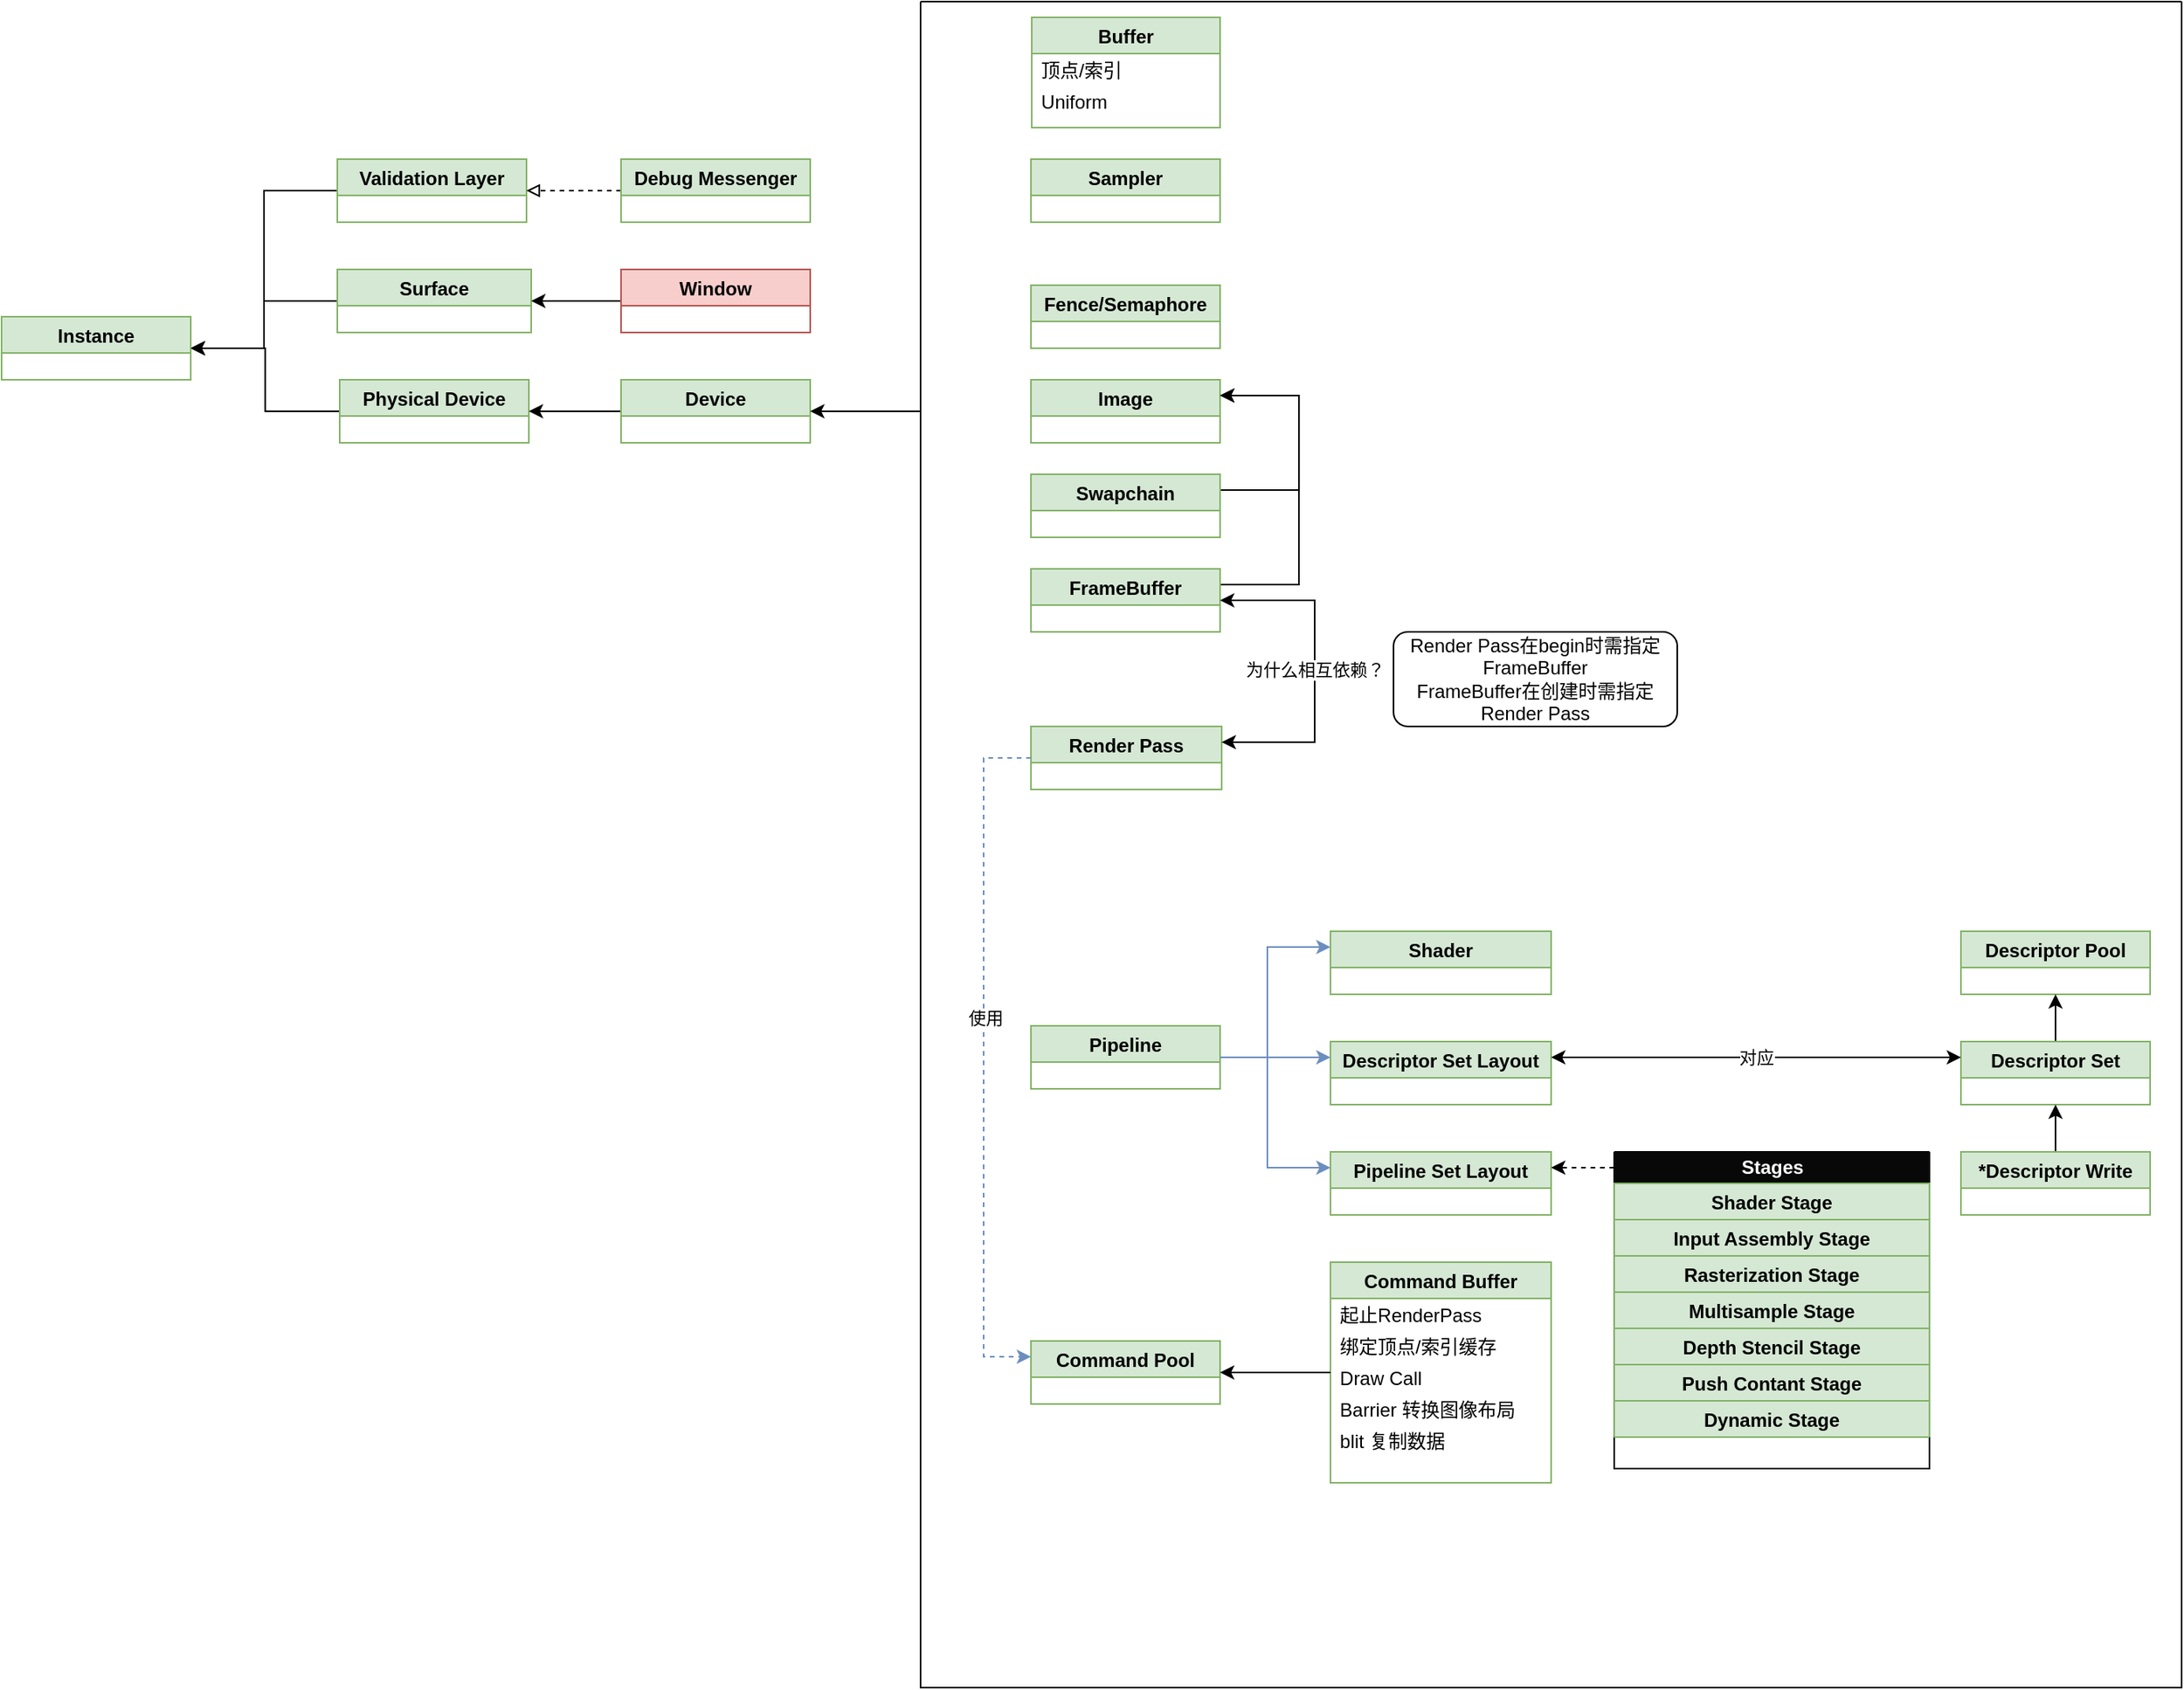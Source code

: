 <mxfile version="18.0.1" type="device" pages="2"><diagram id="Wih9Iignhg-IpuHVF7u7" name="第 1 页"><mxGraphModel dx="275" dy="865" grid="1" gridSize="10" guides="1" tooltips="1" connect="1" arrows="1" fold="1" page="1" pageScale="1" pageWidth="827" pageHeight="1169" math="0" shadow="0"><root><mxCell id="0"/><mxCell id="1" parent="0"/><mxCell id="d2QAx5kli4d26YK59NZY-5" style="edgeStyle=orthogonalEdgeStyle;rounded=0;orthogonalLoop=1;jettySize=auto;html=1;entryX=1;entryY=0.5;entryDx=0;entryDy=0;endArrow=classic;endFill=1;" parent="1" source="j4O5UbHBgQ8GZd-w_YcH-103" target="j4O5UbHBgQ8GZd-w_YcH-143" edge="1"><mxGeometry relative="1" as="geometry"/></mxCell><mxCell id="j4O5UbHBgQ8GZd-w_YcH-103" value="Physical Device" style="swimlane;fillColor=#d5e8d4;strokeColor=#82b366;childLayout=stackLayout;horizontal=1;horizontalStack=0;" parent="1" vertex="1"><mxGeometry x="1061.5" y="280" width="120" height="40" as="geometry"><mxRectangle x="214" y="380" width="100" height="23" as="alternateBounds"/></mxGeometry></mxCell><mxCell id="j4O5UbHBgQ8GZd-w_YcH-104" style="edgeStyle=orthogonalEdgeStyle;rounded=0;orthogonalLoop=1;jettySize=auto;html=1;entryX=1;entryY=0.5;entryDx=0;entryDy=0;childLayout=stackLayout;horizontal=1;horizontalStack=0;" parent="1" source="j4O5UbHBgQ8GZd-w_YcH-105" target="j4O5UbHBgQ8GZd-w_YcH-103" edge="1"><mxGeometry relative="1" as="geometry"/></mxCell><mxCell id="j4O5UbHBgQ8GZd-w_YcH-105" value="Device" style="swimlane;fillColor=#d5e8d4;strokeColor=#82b366;childLayout=stackLayout;horizontal=1;horizontalStack=0;" parent="1" vertex="1"><mxGeometry x="1240" y="280" width="120" height="40" as="geometry"><mxRectangle x="214" y="380" width="100" height="23" as="alternateBounds"/></mxGeometry></mxCell><mxCell id="d2QAx5kli4d26YK59NZY-4" style="edgeStyle=orthogonalEdgeStyle;rounded=0;orthogonalLoop=1;jettySize=auto;html=1;exitX=0;exitY=0.5;exitDx=0;exitDy=0;entryX=1;entryY=0.5;entryDx=0;entryDy=0;endArrow=classic;endFill=1;" parent="1" source="j4O5UbHBgQ8GZd-w_YcH-106" target="j4O5UbHBgQ8GZd-w_YcH-143" edge="1"><mxGeometry relative="1" as="geometry"/></mxCell><mxCell id="j4O5UbHBgQ8GZd-w_YcH-106" value="Surface" style="swimlane;fillColor=#d5e8d4;strokeColor=#82b366;childLayout=stackLayout;horizontal=1;horizontalStack=0;" parent="1" vertex="1"><mxGeometry x="1060" y="210" width="123" height="40" as="geometry"><mxRectangle x="214" y="380" width="100" height="23" as="alternateBounds"/></mxGeometry></mxCell><mxCell id="j4O5UbHBgQ8GZd-w_YcH-107" style="edgeStyle=orthogonalEdgeStyle;rounded=0;orthogonalLoop=1;jettySize=auto;html=1;entryX=1;entryY=0.5;entryDx=0;entryDy=0;childLayout=stackLayout;horizontal=1;horizontalStack=0;" parent="1" source="j4O5UbHBgQ8GZd-w_YcH-108" target="j4O5UbHBgQ8GZd-w_YcH-106" edge="1"><mxGeometry relative="1" as="geometry"/></mxCell><mxCell id="j4O5UbHBgQ8GZd-w_YcH-108" value="Window" style="swimlane;fillColor=#f8cecc;strokeColor=#b85450;childLayout=stackLayout;horizontal=1;horizontalStack=0;" parent="1" vertex="1"><mxGeometry x="1240" y="210" width="120" height="40" as="geometry"><mxRectangle x="214" y="380" width="100" height="23" as="alternateBounds"/></mxGeometry></mxCell><mxCell id="j4O5UbHBgQ8GZd-w_YcH-143" value="Instance" style="swimlane;startSize=23;fillColor=#d5e8d4;strokeColor=#82b366;childLayout=stackLayout;horizontal=1;horizontalStack=0;" parent="1" vertex="1"><mxGeometry x="847" y="240" width="120" height="40" as="geometry"><mxRectangle x="214" y="380" width="100" height="23" as="alternateBounds"/></mxGeometry></mxCell><mxCell id="d2QAx5kli4d26YK59NZY-3" style="edgeStyle=orthogonalEdgeStyle;rounded=0;orthogonalLoop=1;jettySize=auto;html=1;exitX=0;exitY=0.5;exitDx=0;exitDy=0;entryX=1;entryY=0.5;entryDx=0;entryDy=0;endArrow=classic;endFill=1;" parent="1" source="j4O5UbHBgQ8GZd-w_YcH-144" target="j4O5UbHBgQ8GZd-w_YcH-143" edge="1"><mxGeometry relative="1" as="geometry"><mxPoint x="1040" y="260" as="targetPoint"/></mxGeometry></mxCell><mxCell id="j4O5UbHBgQ8GZd-w_YcH-144" value="Validation Layer" style="swimlane;startSize=23;fillColor=#d5e8d4;strokeColor=#82b366;childLayout=stackLayout;horizontal=1;horizontalStack=0;" parent="1" vertex="1"><mxGeometry x="1060" y="140" width="120" height="40" as="geometry"><mxRectangle x="214" y="380" width="100" height="23" as="alternateBounds"/></mxGeometry></mxCell><mxCell id="d2QAx5kli4d26YK59NZY-2" style="edgeStyle=orthogonalEdgeStyle;rounded=0;orthogonalLoop=1;jettySize=auto;html=1;entryX=1;entryY=0.5;entryDx=0;entryDy=0;endArrow=block;endFill=0;dashed=1;" parent="1" source="j4O5UbHBgQ8GZd-w_YcH-146" target="j4O5UbHBgQ8GZd-w_YcH-144" edge="1"><mxGeometry relative="1" as="geometry"/></mxCell><mxCell id="j4O5UbHBgQ8GZd-w_YcH-146" value="Debug Messenger" style="swimlane;startSize=23;fillColor=#d5e8d4;strokeColor=#82b366;childLayout=stackLayout;horizontal=1;horizontalStack=0;" parent="1" vertex="1"><mxGeometry x="1240" y="140" width="120" height="40" as="geometry"><mxRectangle x="214" y="380" width="100" height="23" as="alternateBounds"/></mxGeometry></mxCell><mxCell id="d2QAx5kli4d26YK59NZY-52" style="edgeStyle=orthogonalEdgeStyle;rounded=0;orthogonalLoop=1;jettySize=auto;html=1;startArrow=none;startFill=0;endArrow=classic;endFill=1;" parent="1" source="d2QAx5kli4d26YK59NZY-51" target="j4O5UbHBgQ8GZd-w_YcH-105" edge="1"><mxGeometry relative="1" as="geometry"><Array as="points"><mxPoint x="1410" y="300"/><mxPoint x="1410" y="300"/></Array></mxGeometry></mxCell><mxCell id="d2QAx5kli4d26YK59NZY-51" value="" style="swimlane;startSize=0;fontStyle=1" parent="1" vertex="1"><mxGeometry x="1430" y="40" width="800" height="1070" as="geometry"/></mxCell><mxCell id="j4O5UbHBgQ8GZd-w_YcH-112" value="Fence/Semaphore" style="swimlane;fillColor=#d5e8d4;strokeColor=#82b366;childLayout=stackLayout;horizontal=1;horizontalStack=0;" parent="d2QAx5kli4d26YK59NZY-51" vertex="1"><mxGeometry x="70.03" y="180" width="120" height="40" as="geometry"><mxRectangle x="214" y="380" width="100" height="23" as="alternateBounds"/></mxGeometry></mxCell><mxCell id="j4O5UbHBgQ8GZd-w_YcH-114" value="Image" style="swimlane;fillColor=#d5e8d4;strokeColor=#82b366;childLayout=stackLayout;horizontal=1;horizontalStack=0;" parent="d2QAx5kli4d26YK59NZY-51" vertex="1"><mxGeometry x="70.03" y="240" width="120" height="40" as="geometry"><mxRectangle x="214" y="380" width="100" height="23" as="alternateBounds"/></mxGeometry></mxCell><mxCell id="j4O5UbHBgQ8GZd-w_YcH-116" style="edgeStyle=orthogonalEdgeStyle;rounded=0;orthogonalLoop=1;jettySize=auto;html=1;exitX=1;exitY=0.25;exitDx=0;exitDy=0;entryX=1;entryY=0.25;entryDx=0;entryDy=0;childLayout=stackLayout;horizontal=1;horizontalStack=0;" parent="d2QAx5kli4d26YK59NZY-51" source="j4O5UbHBgQ8GZd-w_YcH-117" target="j4O5UbHBgQ8GZd-w_YcH-114" edge="1"><mxGeometry relative="1" as="geometry"><Array as="points"><mxPoint x="240.03" y="310"/><mxPoint x="240.03" y="250"/></Array></mxGeometry></mxCell><mxCell id="j4O5UbHBgQ8GZd-w_YcH-117" value="Swapchain" style="swimlane;fillColor=#d5e8d4;strokeColor=#82b366;childLayout=stackLayout;horizontal=1;horizontalStack=0;" parent="d2QAx5kli4d26YK59NZY-51" vertex="1"><mxGeometry x="70.03" y="300" width="120" height="40" as="geometry"><mxRectangle x="230" y="390" width="100" height="23" as="alternateBounds"/></mxGeometry></mxCell><mxCell id="j4O5UbHBgQ8GZd-w_YcH-121" style="edgeStyle=orthogonalEdgeStyle;rounded=0;orthogonalLoop=1;jettySize=auto;html=1;exitX=1;exitY=0.25;exitDx=0;exitDy=0;entryX=1;entryY=0.25;entryDx=0;entryDy=0;childLayout=stackLayout;horizontal=1;horizontalStack=0;" parent="d2QAx5kli4d26YK59NZY-51" source="j4O5UbHBgQ8GZd-w_YcH-123" target="j4O5UbHBgQ8GZd-w_YcH-114" edge="1"><mxGeometry relative="1" as="geometry"><Array as="points"><mxPoint x="240.03" y="370"/><mxPoint x="240.03" y="250"/></Array></mxGeometry></mxCell><mxCell id="j4O5UbHBgQ8GZd-w_YcH-123" value="FrameBuffer" style="swimlane;fillColor=#d5e8d4;strokeColor=#82b366;childLayout=stackLayout;horizontal=1;horizontalStack=0;" parent="d2QAx5kli4d26YK59NZY-51" vertex="1"><mxGeometry x="70.03" y="360" width="120" height="40" as="geometry"><mxRectangle x="214" y="380" width="100" height="23" as="alternateBounds"/></mxGeometry></mxCell><mxCell id="j4O5UbHBgQ8GZd-w_YcH-128" value="Sampler" style="swimlane;fillColor=#d5e8d4;strokeColor=#82b366;childLayout=stackLayout;horizontal=1;horizontalStack=0;" parent="d2QAx5kli4d26YK59NZY-51" vertex="1"><mxGeometry x="70.03" y="100" width="120" height="40" as="geometry"><mxRectangle x="214" y="380" width="100" height="23" as="alternateBounds"/></mxGeometry></mxCell><mxCell id="j4O5UbHBgQ8GZd-w_YcH-129" value="Command Buffer" style="swimlane;startSize=23;fillColor=#d5e8d4;strokeColor=#82b366;childLayout=stackLayout;horizontal=1;horizontalStack=0;" parent="d2QAx5kli4d26YK59NZY-51" vertex="1"><mxGeometry x="260.03" y="800" width="140" height="140" as="geometry"><mxRectangle x="214" y="380" width="100" height="23" as="alternateBounds"/></mxGeometry></mxCell><mxCell id="j4O5UbHBgQ8GZd-w_YcH-130" value="起止RenderPass" style="text;strokeColor=none;fillColor=none;align=left;verticalAlign=middle;spacingLeft=4;spacingRight=4;overflow=hidden;points=[[0,0.5],[1,0.5]];portConstraint=eastwest;rotatable=0;" parent="j4O5UbHBgQ8GZd-w_YcH-129" vertex="1"><mxGeometry y="23" width="140" height="20" as="geometry"/></mxCell><mxCell id="j4O5UbHBgQ8GZd-w_YcH-2" value="绑定顶点/索引缓存" style="text;strokeColor=none;fillColor=none;align=left;verticalAlign=middle;spacingLeft=4;spacingRight=4;overflow=hidden;points=[[0,0.5],[1,0.5]];portConstraint=eastwest;rotatable=0;" parent="j4O5UbHBgQ8GZd-w_YcH-129" vertex="1"><mxGeometry y="43" width="140" height="20" as="geometry"/></mxCell><mxCell id="j4O5UbHBgQ8GZd-w_YcH-3" value="Draw Call" style="text;strokeColor=none;fillColor=none;align=left;verticalAlign=middle;spacingLeft=4;spacingRight=4;overflow=hidden;points=[[0,0.5],[1,0.5]];portConstraint=eastwest;rotatable=0;" parent="j4O5UbHBgQ8GZd-w_YcH-129" vertex="1"><mxGeometry y="63" width="140" height="20" as="geometry"/></mxCell><mxCell id="j4O5UbHBgQ8GZd-w_YcH-4" value="Barrier 转换图像布局" style="text;strokeColor=none;fillColor=none;align=left;verticalAlign=middle;spacingLeft=4;spacingRight=4;overflow=hidden;points=[[0,0.5],[1,0.5]];portConstraint=eastwest;rotatable=0;" parent="j4O5UbHBgQ8GZd-w_YcH-129" vertex="1"><mxGeometry y="83" width="140" height="20" as="geometry"/></mxCell><mxCell id="j4O5UbHBgQ8GZd-w_YcH-5" value="blit 复制数据" style="text;strokeColor=none;fillColor=none;align=left;verticalAlign=middle;spacingLeft=4;spacingRight=4;overflow=hidden;points=[[0,0.5],[1,0.5]];portConstraint=eastwest;rotatable=0;" parent="j4O5UbHBgQ8GZd-w_YcH-129" vertex="1"><mxGeometry y="103" width="140" height="20" as="geometry"/></mxCell><mxCell id="j4O5UbHBgQ8GZd-w_YcH-142" value="Render Pass" style="swimlane;startSize=23;fillColor=#d5e8d4;strokeColor=#82b366;childLayout=stackLayout;horizontal=1;horizontalStack=0;" parent="d2QAx5kli4d26YK59NZY-51" vertex="1"><mxGeometry x="70.03" y="460" width="121" height="40" as="geometry"><mxRectangle x="214" y="380" width="100" height="23" as="alternateBounds"/></mxGeometry></mxCell><mxCell id="j4O5UbHBgQ8GZd-w_YcH-122" value="为什么相互依赖？" style="edgeStyle=orthogonalEdgeStyle;rounded=0;orthogonalLoop=1;jettySize=auto;html=1;exitX=1;exitY=0.5;exitDx=0;exitDy=0;strokeWidth=1;startArrow=classic;startFill=1;childLayout=stackLayout;horizontal=1;horizontalStack=0;entryX=1;entryY=0.25;entryDx=0;entryDy=0;" parent="d2QAx5kli4d26YK59NZY-51" source="j4O5UbHBgQ8GZd-w_YcH-123" target="j4O5UbHBgQ8GZd-w_YcH-142" edge="1"><mxGeometry relative="1" as="geometry"><mxPoint x="250.03" y="460" as="targetPoint"/><Array as="points"><mxPoint x="250.03" y="380"/><mxPoint x="250.03" y="470"/></Array></mxGeometry></mxCell><mxCell id="j4O5UbHBgQ8GZd-w_YcH-149" value="Descriptor Pool" style="swimlane;fillColor=#d5e8d4;strokeColor=#82b366;childLayout=stackLayout;horizontal=1;horizontalStack=0;" parent="d2QAx5kli4d26YK59NZY-51" vertex="1"><mxGeometry x="660" y="590" width="120" height="40" as="geometry"><mxRectangle x="658.03" y="585" width="100" height="23" as="alternateBounds"/></mxGeometry></mxCell><mxCell id="j4O5UbHBgQ8GZd-w_YcH-151" style="edgeStyle=orthogonalEdgeStyle;rounded=0;orthogonalLoop=1;jettySize=auto;html=1;startArrow=none;startFill=0;endArrow=classic;endFill=1;strokeWidth=1;childLayout=stackLayout;horizontal=1;horizontalStack=0;" parent="d2QAx5kli4d26YK59NZY-51" source="j4O5UbHBgQ8GZd-w_YcH-152" target="j4O5UbHBgQ8GZd-w_YcH-149" edge="1"><mxGeometry relative="1" as="geometry"><mxPoint x="717.037" y="655" as="sourcePoint"/><Array as="points"/></mxGeometry></mxCell><mxCell id="j4O5UbHBgQ8GZd-w_YcH-152" value="Descriptor Set" style="swimlane;fillColor=#d5e8d4;strokeColor=#82b366;childLayout=stackLayout;horizontal=1;horizontalStack=0;" parent="d2QAx5kli4d26YK59NZY-51" vertex="1"><mxGeometry x="660" y="660" width="120" height="40" as="geometry"><mxRectangle x="214" y="380" width="100" height="23" as="alternateBounds"/></mxGeometry></mxCell><mxCell id="j4O5UbHBgQ8GZd-w_YcH-153" style="edgeStyle=orthogonalEdgeStyle;rounded=0;orthogonalLoop=1;jettySize=auto;html=1;startArrow=none;startFill=0;strokeWidth=1;childLayout=stackLayout;horizontal=1;horizontalStack=0;" parent="d2QAx5kli4d26YK59NZY-51" source="j4O5UbHBgQ8GZd-w_YcH-154" target="j4O5UbHBgQ8GZd-w_YcH-152" edge="1"><mxGeometry relative="1" as="geometry"/></mxCell><mxCell id="j4O5UbHBgQ8GZd-w_YcH-154" value="*Descriptor Write" style="swimlane;fillColor=#d5e8d4;strokeColor=#82b366;childLayout=stackLayout;horizontal=1;horizontalStack=0;" parent="d2QAx5kli4d26YK59NZY-51" vertex="1"><mxGeometry x="660" y="730" width="120" height="40" as="geometry"><mxRectangle x="214" y="380" width="100" height="23" as="alternateBounds"/></mxGeometry></mxCell><mxCell id="j4O5UbHBgQ8GZd-w_YcH-155" value="Descriptor Set Layout" style="swimlane;fillColor=#d5e8d4;strokeColor=#82b366;childLayout=stackLayout;horizontal=1;horizontalStack=0;" parent="d2QAx5kli4d26YK59NZY-51" vertex="1"><mxGeometry x="260.03" y="660" width="140" height="40" as="geometry"><mxRectangle x="214" y="380" width="100" height="23" as="alternateBounds"/></mxGeometry></mxCell><mxCell id="j4O5UbHBgQ8GZd-w_YcH-150" value="对应" style="edgeStyle=orthogonalEdgeStyle;rounded=0;orthogonalLoop=1;jettySize=auto;html=1;startArrow=classic;startFill=1;strokeWidth=1;childLayout=stackLayout;horizontal=1;horizontalStack=0;" parent="d2QAx5kli4d26YK59NZY-51" source="j4O5UbHBgQ8GZd-w_YcH-152" target="j4O5UbHBgQ8GZd-w_YcH-155" edge="1"><mxGeometry relative="1" as="geometry"><mxPoint x="657.03" y="660.037" as="sourcePoint"/><Array as="points"><mxPoint x="530" y="670"/><mxPoint x="530" y="670"/></Array></mxGeometry></mxCell><mxCell id="j4O5UbHBgQ8GZd-w_YcH-156" style="edgeStyle=orthogonalEdgeStyle;rounded=0;orthogonalLoop=1;jettySize=auto;html=1;startArrow=none;startFill=0;strokeWidth=1;childLayout=stackLayout;horizontal=1;horizontalStack=0;fillColor=#dae8fc;strokeColor=#6c8ebf;" parent="d2QAx5kli4d26YK59NZY-51" source="j4O5UbHBgQ8GZd-w_YcH-158" target="j4O5UbHBgQ8GZd-w_YcH-155" edge="1"><mxGeometry relative="1" as="geometry"><Array as="points"><mxPoint x="240" y="670"/><mxPoint x="240" y="670"/></Array></mxGeometry></mxCell><mxCell id="j4O5UbHBgQ8GZd-w_YcH-158" value="Pipeline" style="swimlane;startSize=23;fillColor=#d5e8d4;strokeColor=#82b366;childLayout=stackLayout;horizontal=1;horizontalStack=0;" parent="d2QAx5kli4d26YK59NZY-51" vertex="1"><mxGeometry x="70.03" y="650" width="120" height="40" as="geometry"><mxRectangle x="214" y="380" width="100" height="23" as="alternateBounds"/></mxGeometry></mxCell><mxCell id="j4O5UbHBgQ8GZd-w_YcH-162" value="Render Pass在begin时需指定FrameBuffer&lt;br&gt;FrameBuffer在创建时需指定Render Pass" style="rounded=1;whiteSpace=wrap;html=1;childLayout=stackLayout;horizontal=1;horizontalStack=0;" parent="d2QAx5kli4d26YK59NZY-51" vertex="1"><mxGeometry x="300.03" y="400" width="180" height="60" as="geometry"/></mxCell><mxCell id="j4O5UbHBgQ8GZd-w_YcH-176" value="Pipeline Set Layout" style="swimlane;fillColor=#d5e8d4;strokeColor=#82b366;childLayout=stackLayout;horizontal=1;horizontalStack=0;" parent="d2QAx5kli4d26YK59NZY-51" vertex="1"><mxGeometry x="260.03" y="730" width="140" height="40" as="geometry"><mxRectangle x="214" y="380" width="100" height="23" as="alternateBounds"/></mxGeometry></mxCell><mxCell id="j4O5UbHBgQ8GZd-w_YcH-177" style="edgeStyle=orthogonalEdgeStyle;rounded=0;orthogonalLoop=1;jettySize=auto;html=1;startArrow=none;startFill=0;strokeWidth=1;fillColor=#dae8fc;strokeColor=#6c8ebf;childLayout=stackLayout;horizontal=1;horizontalStack=0;" parent="d2QAx5kli4d26YK59NZY-51" source="j4O5UbHBgQ8GZd-w_YcH-158" target="j4O5UbHBgQ8GZd-w_YcH-176" edge="1"><mxGeometry relative="1" as="geometry"><mxPoint x="230.03" y="670" as="sourcePoint"/><mxPoint x="-119.47" y="450" as="targetPoint"/><Array as="points"><mxPoint x="220" y="670"/><mxPoint x="220" y="740"/></Array></mxGeometry></mxCell><mxCell id="j4O5UbHBgQ8GZd-w_YcH-179" style="edgeStyle=orthogonalEdgeStyle;rounded=0;orthogonalLoop=1;jettySize=auto;html=1;startArrow=none;startFill=0;strokeWidth=1;fillColor=#dae8fc;strokeColor=#6c8ebf;childLayout=stackLayout;horizontal=1;horizontalStack=0;" parent="d2QAx5kli4d26YK59NZY-51" source="j4O5UbHBgQ8GZd-w_YcH-158" target="j4O5UbHBgQ8GZd-w_YcH-178" edge="1"><mxGeometry relative="1" as="geometry"><mxPoint x="230.03" y="670" as="sourcePoint"/><mxPoint x="50.53" y="820" as="targetPoint"/><Array as="points"><mxPoint x="220" y="670"/><mxPoint x="220" y="600"/></Array></mxGeometry></mxCell><mxCell id="j4O5UbHBgQ8GZd-w_YcH-180" value="" style="swimlane;startSize=0;childLayout=stackLayout;horizontal=1;horizontalStack=0;" parent="d2QAx5kli4d26YK59NZY-51" vertex="1"><mxGeometry x="440.03" y="730" width="200" height="201.0" as="geometry"/></mxCell><mxCell id="d2QAx5kli4d26YK59NZY-49" value="&lt;b&gt;Stages&lt;/b&gt;" style="text;html=1;align=center;verticalAlign=middle;resizable=0;points=[];autosize=1;strokeColor=none;fillColor=#080808;fontColor=#FFFFFF;" parent="j4O5UbHBgQ8GZd-w_YcH-180" vertex="1"><mxGeometry width="200" height="20" as="geometry"/></mxCell><mxCell id="d2QAx5kli4d26YK59NZY-48" value="Shader Stage" style="swimlane;fillColor=#d5e8d4;strokeColor=#82b366;" parent="j4O5UbHBgQ8GZd-w_YcH-180" vertex="1" collapsed="1"><mxGeometry y="20" width="200" height="23" as="geometry"><mxRectangle y="20" width="200" height="40" as="alternateBounds"/></mxGeometry></mxCell><mxCell id="j4O5UbHBgQ8GZd-w_YcH-182" value="Input Assembly Stage" style="swimlane;fillColor=#d5e8d4;strokeColor=#82b366;" parent="j4O5UbHBgQ8GZd-w_YcH-180" vertex="1" collapsed="1"><mxGeometry y="43" width="200" height="23" as="geometry"><mxRectangle y="43" width="200" height="40" as="alternateBounds"/></mxGeometry></mxCell><mxCell id="j4O5UbHBgQ8GZd-w_YcH-183" value="Rasterization Stage" style="swimlane;fillColor=#d5e8d4;strokeColor=#82b366;" parent="j4O5UbHBgQ8GZd-w_YcH-180" vertex="1" collapsed="1"><mxGeometry y="66" width="200" height="23" as="geometry"><mxRectangle y="66" width="200" height="40" as="alternateBounds"/></mxGeometry></mxCell><mxCell id="j4O5UbHBgQ8GZd-w_YcH-184" value="Multisample Stage" style="swimlane;fillColor=#d5e8d4;strokeColor=#82b366;" parent="j4O5UbHBgQ8GZd-w_YcH-180" vertex="1" collapsed="1"><mxGeometry y="89" width="200" height="23" as="geometry"><mxRectangle y="89" width="200" height="40" as="alternateBounds"/></mxGeometry></mxCell><mxCell id="j4O5UbHBgQ8GZd-w_YcH-185" value="Depth Stencil Stage" style="swimlane;fillColor=#d5e8d4;strokeColor=#82b366;" parent="j4O5UbHBgQ8GZd-w_YcH-180" vertex="1" collapsed="1"><mxGeometry y="112" width="200" height="23" as="geometry"><mxRectangle y="112" width="200" height="40" as="alternateBounds"/></mxGeometry></mxCell><mxCell id="j4O5UbHBgQ8GZd-w_YcH-186" value="Push Contant Stage" style="swimlane;fillColor=#d5e8d4;strokeColor=#82b366;" parent="j4O5UbHBgQ8GZd-w_YcH-180" vertex="1" collapsed="1"><mxGeometry y="135" width="200" height="23" as="geometry"><mxRectangle y="135" width="200" height="40" as="alternateBounds"/></mxGeometry></mxCell><mxCell id="j4O5UbHBgQ8GZd-w_YcH-188" value="Dynamic Stage" style="swimlane;fillColor=#d5e8d4;strokeColor=#82b366;" parent="j4O5UbHBgQ8GZd-w_YcH-180" vertex="1" collapsed="1"><mxGeometry y="158" width="200" height="23" as="geometry"><mxRectangle y="158" width="200" height="40" as="alternateBounds"/></mxGeometry></mxCell><mxCell id="d2QAx5kli4d26YK59NZY-19" value="Buffer" style="swimlane;startSize=23;fillColor=#d5e8d4;strokeColor=#82b366;childLayout=stackLayout;horizontal=1;horizontalStack=0;" parent="d2QAx5kli4d26YK59NZY-51" vertex="1"><mxGeometry x="70.53" y="10" width="119.47" height="70" as="geometry"><mxRectangle x="214" y="380" width="100" height="23" as="alternateBounds"/></mxGeometry></mxCell><mxCell id="d2QAx5kli4d26YK59NZY-20" value="顶点/索引" style="text;strokeColor=none;fillColor=none;align=left;verticalAlign=middle;spacingLeft=4;spacingRight=4;overflow=hidden;points=[[0,0.5],[1,0.5]];portConstraint=eastwest;rotatable=0;" parent="d2QAx5kli4d26YK59NZY-19" vertex="1"><mxGeometry y="23" width="119.47" height="20" as="geometry"/></mxCell><mxCell id="d2QAx5kli4d26YK59NZY-25" value="Uniform" style="text;strokeColor=none;fillColor=none;align=left;verticalAlign=middle;spacingLeft=4;spacingRight=4;overflow=hidden;points=[[0,0.5],[1,0.5]];portConstraint=eastwest;rotatable=0;" parent="d2QAx5kli4d26YK59NZY-19" vertex="1"><mxGeometry y="43" width="119.47" height="20" as="geometry"/></mxCell><mxCell id="d2QAx5kli4d26YK59NZY-29" value="Command Pool" style="swimlane;startSize=23;fillColor=#d5e8d4;strokeColor=#82b366;childLayout=stackLayout;horizontal=1;horizontalStack=0;" parent="d2QAx5kli4d26YK59NZY-51" vertex="1"><mxGeometry x="70.03" y="850" width="119.97" height="40" as="geometry"><mxRectangle x="214" y="380" width="100" height="23" as="alternateBounds"/></mxGeometry></mxCell><mxCell id="j4O5UbHBgQ8GZd-w_YcH-178" value="Shader" style="swimlane;fillColor=#d5e8d4;strokeColor=#82b366;childLayout=stackLayout;horizontal=1;horizontalStack=0;" parent="d2QAx5kli4d26YK59NZY-51" vertex="1"><mxGeometry x="260.03" y="590" width="140" height="40" as="geometry"><mxRectangle x="214" y="380" width="100" height="23" as="alternateBounds"/></mxGeometry></mxCell><mxCell id="d2QAx5kli4d26YK59NZY-36" style="edgeStyle=orthogonalEdgeStyle;rounded=0;orthogonalLoop=1;jettySize=auto;html=1;entryX=1;entryY=0.5;entryDx=0;entryDy=0;startArrow=none;startFill=0;endArrow=classic;endFill=1;" parent="d2QAx5kli4d26YK59NZY-51" source="j4O5UbHBgQ8GZd-w_YcH-129" target="d2QAx5kli4d26YK59NZY-29" edge="1"><mxGeometry relative="1" as="geometry"/></mxCell><mxCell id="d2QAx5kli4d26YK59NZY-47" style="edgeStyle=orthogonalEdgeStyle;rounded=0;orthogonalLoop=1;jettySize=auto;html=1;dashed=1;startArrow=none;startFill=0;endArrow=classic;endFill=1;" parent="d2QAx5kli4d26YK59NZY-51" source="j4O5UbHBgQ8GZd-w_YcH-180" target="j4O5UbHBgQ8GZd-w_YcH-176" edge="1"><mxGeometry relative="1" as="geometry"><mxPoint x="540.03" y="770" as="sourcePoint"/><Array as="points"><mxPoint x="420" y="740"/><mxPoint x="420" y="740"/></Array></mxGeometry></mxCell><mxCell id="d2QAx5kli4d26YK59NZY-7" style="edgeStyle=orthogonalEdgeStyle;rounded=0;orthogonalLoop=1;jettySize=auto;html=1;endArrow=classic;endFill=1;startArrow=none;startFill=0;dashed=1;fillColor=#dae8fc;strokeColor=#6c8ebf;" parent="d2QAx5kli4d26YK59NZY-51" source="j4O5UbHBgQ8GZd-w_YcH-142" target="d2QAx5kli4d26YK59NZY-29" edge="1"><mxGeometry relative="1" as="geometry"><Array as="points"><mxPoint x="40" y="480"/><mxPoint x="40" y="860"/></Array></mxGeometry></mxCell><mxCell id="d2QAx5kli4d26YK59NZY-53" value="使用" style="edgeLabel;html=1;align=center;verticalAlign=middle;resizable=0;points=[];" parent="d2QAx5kli4d26YK59NZY-7" vertex="1" connectable="0"><mxGeometry x="-0.117" y="1" relative="1" as="geometry"><mxPoint as="offset"/></mxGeometry></mxCell></root></mxGraphModel></diagram><diagram id="eaidGIcsUKXE7a_FOuoQ" name="第 2 页"><mxGraphModel dx="275" dy="865" grid="1" gridSize="10" guides="1" tooltips="1" connect="1" arrows="1" fold="1" page="1" pageScale="1" pageWidth="827" pageHeight="1169" math="0" shadow="0"><root><mxCell id="0"/><mxCell id="1" parent="0"/><mxCell id="v4-EwW6ker4i2OQh05oA-1" style="edgeStyle=orthogonalEdgeStyle;rounded=0;orthogonalLoop=1;jettySize=auto;html=1;exitX=0.5;exitY=1;exitDx=0;exitDy=0;entryX=0.5;entryY=0;entryDx=0;entryDy=0;startArrow=none;startFill=0;strokeWidth=1;dashed=1;fillColor=#dae8fc;strokeColor=#6c8ebf;childLayout=stackLayout;horizontal=1;horizontalStack=0;" parent="1" source="v4-EwW6ker4i2OQh05oA-5" target="v4-EwW6ker4i2OQh05oA-45" edge="1"><mxGeometry relative="1" as="geometry"/></mxCell><mxCell id="v4-EwW6ker4i2OQh05oA-3" style="edgeStyle=orthogonalEdgeStyle;rounded=0;orthogonalLoop=1;jettySize=auto;html=1;exitX=0.5;exitY=1;exitDx=0;exitDy=0;entryX=0.5;entryY=0;entryDx=0;entryDy=0;dashed=1;startArrow=none;startFill=0;strokeWidth=1;fillColor=#dae8fc;strokeColor=#6c8ebf;childLayout=stackLayout;horizontal=1;horizontalStack=0;" parent="1" source="v4-EwW6ker4i2OQh05oA-5" target="v4-EwW6ker4i2OQh05oA-6" edge="1"><mxGeometry relative="1" as="geometry"/></mxCell><mxCell id="v4-EwW6ker4i2OQh05oA-4" style="edgeStyle=orthogonalEdgeStyle;rounded=0;orthogonalLoop=1;jettySize=auto;html=1;exitX=0.5;exitY=1;exitDx=0;exitDy=0;entryX=0.5;entryY=0;entryDx=0;entryDy=0;dashed=1;startArrow=none;startFill=0;strokeWidth=1;fillColor=#dae8fc;strokeColor=#6c8ebf;childLayout=stackLayout;horizontal=1;horizontalStack=0;" parent="1" source="v4-EwW6ker4i2OQh05oA-5" target="v4-EwW6ker4i2OQh05oA-9" edge="1"><mxGeometry relative="1" as="geometry"><Array as="points"><mxPoint x="1300" y="210"/><mxPoint x="1670" y="210"/></Array></mxGeometry></mxCell><mxCell id="v4-EwW6ker4i2OQh05oA-5" value="Application" style="swimlane;startSize=23;fillColor=#dae8fc;strokeColor=#6c8ebf;childLayout=stackLayout;horizontal=1;horizontalStack=0;" parent="1" vertex="1"><mxGeometry x="1240" y="130" width="120" height="40" as="geometry"><mxRectangle x="214" y="380" width="100" height="23" as="alternateBounds"/></mxGeometry></mxCell><mxCell id="v4-EwW6ker4i2OQh05oA-6" value="Physical Device" style="swimlane;fillColor=#dae8fc;strokeColor=#6c8ebf;childLayout=stackLayout;horizontal=1;horizontalStack=0;" parent="1" vertex="1"><mxGeometry x="1310" y="250" width="120" height="40" as="geometry"><mxRectangle x="214" y="380" width="100" height="23" as="alternateBounds"/></mxGeometry></mxCell><mxCell id="v4-EwW6ker4i2OQh05oA-7" style="edgeStyle=orthogonalEdgeStyle;rounded=0;orthogonalLoop=1;jettySize=auto;html=1;childLayout=stackLayout;horizontal=1;horizontalStack=0;" parent="1" source="v4-EwW6ker4i2OQh05oA-8" target="v4-EwW6ker4i2OQh05oA-6" edge="1"><mxGeometry relative="1" as="geometry"/></mxCell><mxCell id="v4-EwW6ker4i2OQh05oA-8" value="Device" style="swimlane;fillColor=#dae8fc;strokeColor=#6c8ebf;childLayout=stackLayout;horizontal=1;horizontalStack=0;" parent="1" vertex="1"><mxGeometry x="1470" y="250" width="120" height="40" as="geometry"><mxRectangle x="214" y="380" width="100" height="23" as="alternateBounds"/></mxGeometry></mxCell><mxCell id="v4-EwW6ker4i2OQh05oA-9" value="Surface" style="swimlane;fillColor=#dae8fc;strokeColor=#6c8ebf;childLayout=stackLayout;horizontal=1;horizontalStack=0;" parent="1" vertex="1"><mxGeometry x="1610" y="250" width="120" height="40" as="geometry"><mxRectangle x="214" y="380" width="100" height="23" as="alternateBounds"/></mxGeometry></mxCell><mxCell id="v4-EwW6ker4i2OQh05oA-10" style="edgeStyle=orthogonalEdgeStyle;rounded=0;orthogonalLoop=1;jettySize=auto;html=1;entryX=1;entryY=0.5;entryDx=0;entryDy=0;childLayout=stackLayout;horizontal=1;horizontalStack=0;" parent="1" source="v4-EwW6ker4i2OQh05oA-11" target="v4-EwW6ker4i2OQh05oA-9" edge="1"><mxGeometry relative="1" as="geometry"/></mxCell><mxCell id="v4-EwW6ker4i2OQh05oA-11" value="GLFW Window" style="swimlane;fillColor=#f8cecc;strokeColor=#b85450;childLayout=stackLayout;horizontal=1;horizontalStack=0;" parent="1" vertex="1"><mxGeometry x="1770" y="250" width="120" height="40" as="geometry"><mxRectangle x="214" y="380" width="100" height="23" as="alternateBounds"/></mxGeometry></mxCell><mxCell id="v4-EwW6ker4i2OQh05oA-20" value="Swapchain" style="swimlane;fillColor=#dae8fc;strokeColor=#6c8ebf;childLayout=stackLayout;horizontal=1;horizontalStack=0;" parent="1" vertex="1"><mxGeometry x="1150" y="250" width="120" height="40" as="geometry"><mxRectangle x="230" y="390" width="100" height="23" as="alternateBounds"/></mxGeometry></mxCell><mxCell id="v4-EwW6ker4i2OQh05oA-23" style="edgeStyle=orthogonalEdgeStyle;rounded=0;orthogonalLoop=1;jettySize=auto;html=1;childLayout=stackLayout;horizontal=1;horizontalStack=0;" parent="1" source="v4-EwW6ker4i2OQh05oA-26" target="v4-EwW6ker4i2OQh05oA-20" edge="1"><mxGeometry relative="1" as="geometry"><mxPoint x="1380" y="680" as="targetPoint"/><Array as="points"><mxPoint x="1240" y="390"/></Array></mxGeometry></mxCell><mxCell id="WFk-WBtHJwMXbilCAQt6-12" value="可以来自" style="edgeLabel;html=1;align=center;verticalAlign=middle;resizable=0;points=[];fontColor=#0A0A0A;labelBackgroundColor=default;" parent="v4-EwW6ker4i2OQh05oA-23" vertex="1" connectable="0"><mxGeometry relative="1" as="geometry"><mxPoint x="-1" as="offset"/></mxGeometry></mxCell><mxCell id="v4-EwW6ker4i2OQh05oA-26" value="FrameBuffer" style="swimlane;fillColor=#dae8fc;strokeColor=#6c8ebf;childLayout=stackLayout;horizontal=1;horizontalStack=0;" parent="1" vertex="1"><mxGeometry x="1790" y="370" width="120" height="40" as="geometry"><mxRectangle x="214" y="380" width="100" height="23" as="alternateBounds"/></mxGeometry></mxCell><mxCell id="v4-EwW6ker4i2OQh05oA-28" value="Command Buffer" style="swimlane;startSize=23;fillColor=#d5e8d4;strokeColor=#82b366;childLayout=stackLayout;horizontal=1;horizontalStack=0;" parent="1" vertex="1"><mxGeometry x="1920.5" y="460" width="140" height="140" as="geometry"><mxRectangle x="214" y="380" width="100" height="23" as="alternateBounds"/></mxGeometry></mxCell><mxCell id="v4-EwW6ker4i2OQh05oA-29" value="起止RenderPass" style="text;strokeColor=none;fillColor=none;align=left;verticalAlign=middle;spacingLeft=4;spacingRight=4;overflow=hidden;points=[[0,0.5],[1,0.5]];portConstraint=eastwest;rotatable=0;" parent="v4-EwW6ker4i2OQh05oA-28" vertex="1"><mxGeometry y="23" width="140" height="20" as="geometry"/></mxCell><mxCell id="v4-EwW6ker4i2OQh05oA-30" value="绑定顶点/索引缓存" style="text;strokeColor=none;fillColor=none;align=left;verticalAlign=middle;spacingLeft=4;spacingRight=4;overflow=hidden;points=[[0,0.5],[1,0.5]];portConstraint=eastwest;rotatable=0;" parent="v4-EwW6ker4i2OQh05oA-28" vertex="1"><mxGeometry y="43" width="140" height="20" as="geometry"/></mxCell><mxCell id="v4-EwW6ker4i2OQh05oA-31" value="Draw Call" style="text;strokeColor=none;fillColor=none;align=left;verticalAlign=middle;spacingLeft=4;spacingRight=4;overflow=hidden;points=[[0,0.5],[1,0.5]];portConstraint=eastwest;rotatable=0;" parent="v4-EwW6ker4i2OQh05oA-28" vertex="1"><mxGeometry y="63" width="140" height="20" as="geometry"/></mxCell><mxCell id="v4-EwW6ker4i2OQh05oA-32" value="Barrier 转换图像布局" style="text;strokeColor=none;fillColor=none;align=left;verticalAlign=middle;spacingLeft=4;spacingRight=4;overflow=hidden;points=[[0,0.5],[1,0.5]];portConstraint=eastwest;rotatable=0;" parent="v4-EwW6ker4i2OQh05oA-28" vertex="1"><mxGeometry y="83" width="140" height="20" as="geometry"/></mxCell><mxCell id="v4-EwW6ker4i2OQh05oA-33" value="blit 复制数据" style="text;strokeColor=none;fillColor=none;align=left;verticalAlign=middle;spacingLeft=4;spacingRight=4;overflow=hidden;points=[[0,0.5],[1,0.5]];portConstraint=eastwest;rotatable=0;" parent="v4-EwW6ker4i2OQh05oA-28" vertex="1"><mxGeometry y="103" width="140" height="20" as="geometry"/></mxCell><mxCell id="v4-EwW6ker4i2OQh05oA-34" value="GUI Pass" style="swimlane;startSize=23;fillColor=#dae8fc;strokeColor=#6c8ebf;childLayout=stackLayout;horizontal=1;horizontalStack=0;" parent="1" vertex="1"><mxGeometry x="2420" y="250" width="120" height="50" as="geometry"><mxRectangle x="214" y="380" width="100" height="23" as="alternateBounds"/></mxGeometry></mxCell><mxCell id="WFk-WBtHJwMXbilCAQt6-54" value="绘制GUI" style="text;html=1;align=center;verticalAlign=middle;resizable=0;points=[];autosize=1;strokeColor=none;fillColor=none;" parent="v4-EwW6ker4i2OQh05oA-34" vertex="1"><mxGeometry y="23" width="120" height="20" as="geometry"/></mxCell><mxCell id="v4-EwW6ker4i2OQh05oA-35" style="edgeStyle=orthogonalEdgeStyle;rounded=0;orthogonalLoop=1;jettySize=auto;html=1;exitX=0.5;exitY=1;exitDx=0;exitDy=0;entryX=0.5;entryY=0;entryDx=0;entryDy=0;dashed=1;startArrow=none;startFill=0;strokeWidth=1;fillColor=#dae8fc;strokeColor=#6c8ebf;childLayout=stackLayout;horizontal=1;horizontalStack=0;" parent="1" source="v4-EwW6ker4i2OQh05oA-37" target="v4-EwW6ker4i2OQh05oA-51" edge="1"><mxGeometry relative="1" as="geometry"><Array as="points"><mxPoint x="2651" y="615"/><mxPoint x="2550" y="615"/></Array></mxGeometry></mxCell><mxCell id="v4-EwW6ker4i2OQh05oA-36" style="edgeStyle=orthogonalEdgeStyle;rounded=0;orthogonalLoop=1;jettySize=auto;html=1;exitX=0.5;exitY=1;exitDx=0;exitDy=0;entryX=0.5;entryY=0;entryDx=0;entryDy=0;dashed=1;startArrow=none;startFill=0;strokeWidth=1;fillColor=#dae8fc;strokeColor=#6c8ebf;childLayout=stackLayout;horizontal=1;horizontalStack=0;" parent="1" source="v4-EwW6ker4i2OQh05oA-37" target="v4-EwW6ker4i2OQh05oA-57" edge="1"><mxGeometry relative="1" as="geometry"><Array as="points"><mxPoint x="2651" y="615"/><mxPoint x="2750" y="615"/></Array></mxGeometry></mxCell><mxCell id="v4-EwW6ker4i2OQh05oA-37" value="Descriptor" style="swimlane;startSize=23;fillColor=#dae8fc;strokeColor=#6c8ebf;childLayout=stackLayout;horizontal=1;horizontalStack=0;" parent="1" vertex="1"><mxGeometry x="2500" y="560" width="121" height="40" as="geometry"><mxRectangle x="214" y="380" width="100" height="23" as="alternateBounds"/></mxGeometry></mxCell><mxCell id="v4-EwW6ker4i2OQh05oA-41" style="edgeStyle=orthogonalEdgeStyle;rounded=0;orthogonalLoop=1;jettySize=auto;html=1;entryX=0.5;entryY=0;entryDx=0;entryDy=0;startArrow=none;startFill=0;endArrow=classic;endFill=1;strokeWidth=1;fillColor=#dae8fc;strokeColor=#6c8ebf;dashed=1;childLayout=stackLayout;horizontal=1;horizontalStack=0;" parent="1" source="v4-EwW6ker4i2OQh05oA-42" target="v4-EwW6ker4i2OQh05oA-28" edge="1"><mxGeometry relative="1" as="geometry"/></mxCell><mxCell id="v4-EwW6ker4i2OQh05oA-42" value="Command" style="swimlane;startSize=23;fillColor=#dae8fc;strokeColor=#6c8ebf;childLayout=stackLayout;horizontal=1;horizontalStack=0;" parent="1" vertex="1"><mxGeometry x="1930.5" y="370" width="120" height="40" as="geometry"><mxRectangle x="214" y="380" width="100" height="23" as="alternateBounds"/></mxGeometry></mxCell><mxCell id="v4-EwW6ker4i2OQh05oA-43" style="edgeStyle=orthogonalEdgeStyle;rounded=0;orthogonalLoop=1;jettySize=auto;html=1;dashed=1;startArrow=none;startFill=0;endArrow=block;endFill=0;strokeWidth=1;childLayout=stackLayout;horizontal=1;horizontalStack=0;" parent="1" source="v4-EwW6ker4i2OQh05oA-44" target="v4-EwW6ker4i2OQh05oA-66" edge="1"><mxGeometry relative="1" as="geometry"><mxPoint x="1810" y="660" as="targetPoint"/><Array as="points"><mxPoint x="2010" y="220"/><mxPoint x="2010" y="220"/></Array></mxGeometry></mxCell><mxCell id="v4-EwW6ker4i2OQh05oA-44" value="Render Pass" style="swimlane;startSize=23;fillColor=#dae8fc;strokeColor=#6c8ebf;childLayout=stackLayout;horizontal=1;horizontalStack=0;" parent="1" vertex="1"><mxGeometry x="1930" y="250" width="121" height="40" as="geometry"><mxRectangle x="214" y="380" width="100" height="23" as="alternateBounds"/></mxGeometry></mxCell><mxCell id="v4-EwW6ker4i2OQh05oA-45" value="Instance" style="swimlane;startSize=23;fillColor=#dae8fc;strokeColor=#6c8ebf;childLayout=stackLayout;horizontal=1;horizontalStack=0;" parent="1" vertex="1"><mxGeometry x="860" y="250" width="120" height="40" as="geometry"><mxRectangle x="214" y="380" width="100" height="23" as="alternateBounds"/></mxGeometry></mxCell><mxCell id="v4-EwW6ker4i2OQh05oA-46" value="Validation Layer" style="swimlane;startSize=23;fillColor=#d5e8d4;strokeColor=#82b366;childLayout=stackLayout;horizontal=1;horizontalStack=0;" parent="1" vertex="1"><mxGeometry x="1000" y="320" width="120" height="40" as="geometry"><mxRectangle x="214" y="380" width="100" height="23" as="alternateBounds"/></mxGeometry></mxCell><mxCell id="v4-EwW6ker4i2OQh05oA-47" style="edgeStyle=orthogonalEdgeStyle;rounded=0;orthogonalLoop=1;jettySize=auto;html=1;childLayout=stackLayout;horizontal=1;horizontalStack=0;" parent="1" source="v4-EwW6ker4i2OQh05oA-48" target="v4-EwW6ker4i2OQh05oA-46" edge="1"><mxGeometry relative="1" as="geometry"/></mxCell><mxCell id="v4-EwW6ker4i2OQh05oA-48" value="Debug Messenger" style="swimlane;startSize=23;fillColor=#dae8fc;strokeColor=#6c8ebf;childLayout=stackLayout;horizontal=1;horizontalStack=0;" parent="1" vertex="1"><mxGeometry x="1000" y="250" width="120" height="40" as="geometry"><mxRectangle x="214" y="380" width="100" height="23" as="alternateBounds"/></mxGeometry></mxCell><mxCell id="v4-EwW6ker4i2OQh05oA-51" value="Descriptor Pool" style="swimlane;fillColor=#d5e8d4;strokeColor=#82b366;childLayout=stackLayout;horizontal=1;horizontalStack=0;" parent="1" vertex="1"><mxGeometry x="2400" y="640" width="120" height="40" as="geometry"><mxRectangle x="214" y="380" width="100" height="23" as="alternateBounds"/></mxGeometry></mxCell><mxCell id="v4-EwW6ker4i2OQh05oA-52" value="对应" style="edgeStyle=orthogonalEdgeStyle;rounded=0;orthogonalLoop=1;jettySize=auto;html=1;entryX=0.5;entryY=1;entryDx=0;entryDy=0;startArrow=classic;startFill=1;strokeWidth=1;childLayout=stackLayout;horizontal=1;horizontalStack=0;dashed=1;" parent="1" source="v4-EwW6ker4i2OQh05oA-54" target="v4-EwW6ker4i2OQh05oA-57" edge="1"><mxGeometry x="0.333" relative="1" as="geometry"><mxPoint as="offset"/></mxGeometry></mxCell><mxCell id="v4-EwW6ker4i2OQh05oA-53" style="edgeStyle=orthogonalEdgeStyle;rounded=0;orthogonalLoop=1;jettySize=auto;html=1;startArrow=none;startFill=0;endArrow=classic;endFill=1;strokeWidth=1;childLayout=stackLayout;horizontal=1;horizontalStack=0;" parent="1" source="v4-EwW6ker4i2OQh05oA-54" target="v4-EwW6ker4i2OQh05oA-51" edge="1"><mxGeometry relative="1" as="geometry"><Array as="points"/></mxGeometry></mxCell><mxCell id="v4-EwW6ker4i2OQh05oA-54" value="Descriptor Set" style="swimlane;fillColor=#d5e8d4;strokeColor=#82b366;childLayout=stackLayout;horizontal=1;horizontalStack=0;" parent="1" vertex="1"><mxGeometry x="2400" y="730" width="120" height="40" as="geometry"><mxRectangle x="214" y="380" width="100" height="23" as="alternateBounds"/></mxGeometry></mxCell><mxCell id="v4-EwW6ker4i2OQh05oA-55" value="更新" style="edgeStyle=orthogonalEdgeStyle;rounded=0;orthogonalLoop=1;jettySize=auto;html=1;startArrow=none;startFill=0;strokeWidth=1;childLayout=stackLayout;horizontal=1;horizontalStack=0;" parent="1" source="v4-EwW6ker4i2OQh05oA-56" target="v4-EwW6ker4i2OQh05oA-54" edge="1"><mxGeometry relative="1" as="geometry"/></mxCell><mxCell id="v4-EwW6ker4i2OQh05oA-56" value="*Descriptor Write" style="swimlane;fillColor=#d5e8d4;strokeColor=#82b366;childLayout=stackLayout;horizontal=1;horizontalStack=0;" parent="1" vertex="1"><mxGeometry x="2400" y="810" width="120" height="40" as="geometry"><mxRectangle x="214" y="380" width="100" height="23" as="alternateBounds"/></mxGeometry></mxCell><mxCell id="v4-EwW6ker4i2OQh05oA-57" value="Descriptor Set Layout" style="swimlane;fillColor=#d5e8d4;strokeColor=#82b366;childLayout=stackLayout;horizontal=1;horizontalStack=0;" parent="1" vertex="1"><mxGeometry x="2590" y="640" width="140" height="40" as="geometry"><mxRectangle x="214" y="380" width="100" height="23" as="alternateBounds"/></mxGeometry></mxCell><mxCell id="v4-EwW6ker4i2OQh05oA-60" value="Pipeline" style="swimlane;startSize=23;fillColor=#dae8fc;strokeColor=#6c8ebf;childLayout=stackLayout;horizontal=1;horizontalStack=0;" parent="1" vertex="1"><mxGeometry x="2220" y="370" width="120" height="40" as="geometry"><mxRectangle x="214" y="380" width="100" height="23" as="alternateBounds"/></mxGeometry></mxCell><mxCell id="v4-EwW6ker4i2OQh05oA-63" style="edgeStyle=orthogonalEdgeStyle;rounded=0;orthogonalLoop=1;jettySize=auto;html=1;endArrow=block;endFill=0;childLayout=stackLayout;horizontal=1;horizontalStack=0;" parent="1" source="v4-EwW6ker4i2OQh05oA-34" target="v4-EwW6ker4i2OQh05oA-44" edge="1"><mxGeometry relative="1" as="geometry"><mxPoint x="980" y="840.0" as="sourcePoint"/><mxPoint x="910" y="790.0" as="targetPoint"/><Array as="points"><mxPoint x="2230" y="260"/><mxPoint x="2230" y="260"/></Array></mxGeometry></mxCell><mxCell id="v4-EwW6ker4i2OQh05oA-64" style="edgeStyle=orthogonalEdgeStyle;rounded=0;orthogonalLoop=1;jettySize=auto;html=1;dashed=1;startArrow=none;startFill=0;strokeWidth=1;fillColor=#dae8fc;strokeColor=#6c8ebf;childLayout=stackLayout;horizontal=1;horizontalStack=0;" parent="1" source="v4-EwW6ker4i2OQh05oA-44" target="v4-EwW6ker4i2OQh05oA-26" edge="1"><mxGeometry relative="1" as="geometry"><mxPoint x="1285" y="490" as="sourcePoint"/><mxPoint x="1540" y="570" as="targetPoint"/><Array as="points"><mxPoint x="1991" y="340"/><mxPoint x="1850" y="340"/></Array></mxGeometry></mxCell><mxCell id="v4-EwW6ker4i2OQh05oA-65" style="edgeStyle=orthogonalEdgeStyle;rounded=0;orthogonalLoop=1;jettySize=auto;html=1;dashed=1;startArrow=none;startFill=0;strokeWidth=1;fillColor=#dae8fc;strokeColor=#6c8ebf;childLayout=stackLayout;horizontal=1;horizontalStack=0;" parent="1" source="v4-EwW6ker4i2OQh05oA-44" target="v4-EwW6ker4i2OQh05oA-42" edge="1"><mxGeometry relative="1" as="geometry"><mxPoint x="1830" y="780" as="sourcePoint"/><mxPoint x="2040" y="340" as="targetPoint"/><Array as="points"/></mxGeometry></mxCell><mxCell id="v4-EwW6ker4i2OQh05oA-66" value="GUI" style="swimlane;startSize=23;fillColor=#dae8fc;strokeColor=#6c8ebf;childLayout=stackLayout;horizontal=1;horizontalStack=0;" parent="1" vertex="1"><mxGeometry x="1930" y="120" width="121" height="60" as="geometry"><mxRectangle x="214" y="380" width="100" height="23" as="alternateBounds"/></mxGeometry></mxCell><mxCell id="v4-EwW6ker4i2OQh05oA-67" value="可绘制UI" style="text;html=1;align=center;verticalAlign=middle;resizable=0;points=[];autosize=1;strokeColor=none;fillColor=none;" parent="v4-EwW6ker4i2OQh05oA-66" vertex="1"><mxGeometry y="23" width="121" height="20" as="geometry"/></mxCell><mxCell id="v4-EwW6ker4i2OQh05oA-68" style="edgeStyle=orthogonalEdgeStyle;rounded=0;orthogonalLoop=1;jettySize=auto;html=1;dashed=1;startArrow=none;startFill=0;endArrow=block;endFill=0;strokeWidth=1;childLayout=stackLayout;horizontal=1;horizontalStack=0;" parent="1" source="v4-EwW6ker4i2OQh05oA-60" target="v4-EwW6ker4i2OQh05oA-66" edge="1"><mxGeometry relative="1" as="geometry"><mxPoint x="1809.5" y="440" as="sourcePoint"/><mxPoint x="1810" y="360" as="targetPoint"/><Array as="points"><mxPoint x="2300" y="150"/></Array></mxGeometry></mxCell><mxCell id="v4-EwW6ker4i2OQh05oA-76" value="Pipeline Set Layout" style="swimlane;fillColor=#d5e8d4;strokeColor=#82b366;childLayout=stackLayout;horizontal=1;horizontalStack=0;" parent="1" vertex="1"><mxGeometry x="2080" y="560" width="140" height="40" as="geometry"><mxRectangle x="214" y="380" width="100" height="23" as="alternateBounds"/></mxGeometry></mxCell><mxCell id="v4-EwW6ker4i2OQh05oA-77" style="edgeStyle=orthogonalEdgeStyle;rounded=0;orthogonalLoop=1;jettySize=auto;html=1;dashed=1;startArrow=none;startFill=0;strokeWidth=1;fillColor=#dae8fc;strokeColor=#6c8ebf;childLayout=stackLayout;horizontal=1;horizontalStack=0;" parent="1" source="v4-EwW6ker4i2OQh05oA-60" target="v4-EwW6ker4i2OQh05oA-76" edge="1"><mxGeometry relative="1" as="geometry"><mxPoint x="2099" y="770" as="sourcePoint"/><mxPoint x="2220" y="560.0" as="targetPoint"/><Array as="points"><mxPoint x="2280" y="480"/><mxPoint x="2150" y="480"/></Array></mxGeometry></mxCell><mxCell id="v4-EwW6ker4i2OQh05oA-78" value="Shader" style="swimlane;fillColor=#d5e8d4;strokeColor=#82b366;childLayout=stackLayout;horizontal=1;horizontalStack=0;" parent="1" vertex="1"><mxGeometry x="2240" y="560" width="140" height="40" as="geometry"><mxRectangle x="214" y="380" width="100" height="23" as="alternateBounds"/></mxGeometry></mxCell><mxCell id="v4-EwW6ker4i2OQh05oA-79" style="edgeStyle=orthogonalEdgeStyle;rounded=0;orthogonalLoop=1;jettySize=auto;html=1;dashed=1;startArrow=none;startFill=0;strokeWidth=1;fillColor=#dae8fc;strokeColor=#6c8ebf;childLayout=stackLayout;horizontal=1;horizontalStack=0;" parent="1" source="v4-EwW6ker4i2OQh05oA-60" target="v4-EwW6ker4i2OQh05oA-78" edge="1"><mxGeometry relative="1" as="geometry"><mxPoint x="2160" y="1020" as="sourcePoint"/><mxPoint x="2040" y="1140" as="targetPoint"/><Array as="points"><mxPoint x="2280" y="480"/><mxPoint x="2310" y="480"/></Array></mxGeometry></mxCell><mxCell id="v4-EwW6ker4i2OQh05oA-89" style="edgeStyle=orthogonalEdgeStyle;rounded=0;orthogonalLoop=1;jettySize=auto;html=1;startArrow=none;startFill=0;endArrow=classic;endFill=1;strokeWidth=1;childLayout=stackLayout;horizontal=1;horizontalStack=0;" parent="1" source="v4-EwW6ker4i2OQh05oA-34" target="v4-EwW6ker4i2OQh05oA-90" edge="1"><mxGeometry relative="1" as="geometry"><mxPoint x="2570" y="350" as="targetPoint"/><Array as="points"><mxPoint x="2560" y="270"/><mxPoint x="2560" y="270"/></Array></mxGeometry></mxCell><mxCell id="v4-EwW6ker4i2OQh05oA-90" value="ImGui" style="swimlane;startSize=23;fillColor=#f8cecc;strokeColor=#b85450;childLayout=stackLayout;horizontal=1;horizontalStack=0;" parent="1" vertex="1"><mxGeometry x="2580" y="250" width="120" height="40" as="geometry"><mxRectangle x="214" y="380" width="100" height="23" as="alternateBounds"/></mxGeometry></mxCell><mxCell id="9VPZgTOlf6qdt9Te1JOI-2" value="Vulkan API" style="rounded=0;whiteSpace=wrap;html=1;fillColor=#d5e8d4;strokeColor=#82b366;" parent="1" vertex="1"><mxGeometry x="840" y="20" width="120" height="20" as="geometry"/></mxCell><mxCell id="9VPZgTOlf6qdt9Te1JOI-3" value="自定义类" style="rounded=0;whiteSpace=wrap;html=1;fillColor=#dae8fc;strokeColor=#6c8ebf;" parent="1" vertex="1"><mxGeometry x="840" y="40" width="120" height="20" as="geometry"/></mxCell><mxCell id="9VPZgTOlf6qdt9Te1JOI-4" value="依赖库" style="rounded=0;whiteSpace=wrap;html=1;fillColor=#f8cecc;strokeColor=#b85450;" parent="1" vertex="1"><mxGeometry x="840" y="60" width="120" height="20" as="geometry"/></mxCell><mxCell id="WFk-WBtHJwMXbilCAQt6-1" style="edgeStyle=orthogonalEdgeStyle;rounded=0;orthogonalLoop=1;jettySize=auto;html=1;dashed=1;startArrow=none;startFill=0;strokeWidth=1;fillColor=#dae8fc;strokeColor=#6c8ebf;childLayout=stackLayout;horizontal=1;horizontalStack=0;" parent="1" source="v4-EwW6ker4i2OQh05oA-5" target="v4-EwW6ker4i2OQh05oA-11" edge="1"><mxGeometry relative="1" as="geometry"><mxPoint x="1295" y="170" as="sourcePoint"/><mxPoint x="1640" y="240" as="targetPoint"/><Array as="points"><mxPoint x="1300" y="210"/><mxPoint x="1800" y="210"/></Array></mxGeometry></mxCell><mxCell id="WFk-WBtHJwMXbilCAQt6-2" style="edgeStyle=orthogonalEdgeStyle;rounded=0;orthogonalLoop=1;jettySize=auto;html=1;dashed=1;startArrow=none;startFill=0;strokeWidth=1;fillColor=#dae8fc;strokeColor=#6c8ebf;childLayout=stackLayout;horizontal=1;horizontalStack=0;" parent="1" source="v4-EwW6ker4i2OQh05oA-5" target="v4-EwW6ker4i2OQh05oA-8" edge="1"><mxGeometry relative="1" as="geometry"><mxPoint x="1305" y="180" as="sourcePoint"/><mxPoint x="1380" y="260" as="targetPoint"/><Array as="points"><mxPoint x="1300" y="210"/><mxPoint x="1530" y="210"/></Array></mxGeometry></mxCell><mxCell id="WFk-WBtHJwMXbilCAQt6-3" style="edgeStyle=orthogonalEdgeStyle;rounded=0;orthogonalLoop=1;jettySize=auto;html=1;dashed=1;startArrow=none;startFill=0;strokeWidth=1;fillColor=#dae8fc;strokeColor=#6c8ebf;childLayout=stackLayout;horizontal=1;horizontalStack=0;" parent="1" source="v4-EwW6ker4i2OQh05oA-5" target="v4-EwW6ker4i2OQh05oA-48" edge="1"><mxGeometry relative="1" as="geometry"><mxPoint x="1305" y="180" as="sourcePoint"/><mxPoint x="1240" y="260" as="targetPoint"/><Array as="points"><mxPoint x="1300" y="210"/><mxPoint x="1060" y="210"/></Array></mxGeometry></mxCell><mxCell id="WFk-WBtHJwMXbilCAQt6-4" style="edgeStyle=orthogonalEdgeStyle;rounded=0;orthogonalLoop=1;jettySize=auto;html=1;dashed=1;startArrow=none;startFill=0;strokeWidth=1;fillColor=#dae8fc;strokeColor=#6c8ebf;childLayout=stackLayout;horizontal=1;horizontalStack=0;" parent="1" source="v4-EwW6ker4i2OQh05oA-5" target="v4-EwW6ker4i2OQh05oA-44" edge="1"><mxGeometry relative="1" as="geometry"><mxPoint x="1305.0" y="180" as="sourcePoint"/><mxPoint x="1809.941" y="260" as="targetPoint"/><Array as="points"><mxPoint x="1300" y="210"/><mxPoint x="1991" y="210"/></Array></mxGeometry></mxCell><mxCell id="WFk-WBtHJwMXbilCAQt6-5" value="自定义Pass" style="swimlane;startSize=23;fillColor=#dae8fc;strokeColor=#6c8ebf;childLayout=stackLayout;horizontal=1;horizontalStack=0;" parent="1" vertex="1"><mxGeometry x="2420" y="320" width="120" height="40" as="geometry"><mxRectangle x="214" y="380" width="100" height="23" as="alternateBounds"/></mxGeometry></mxCell><mxCell id="WFk-WBtHJwMXbilCAQt6-6" style="edgeStyle=orthogonalEdgeStyle;rounded=0;orthogonalLoop=1;jettySize=auto;html=1;endArrow=block;endFill=0;childLayout=stackLayout;horizontal=1;horizontalStack=0;" parent="1" source="WFk-WBtHJwMXbilCAQt6-5" target="v4-EwW6ker4i2OQh05oA-44" edge="1"><mxGeometry relative="1" as="geometry"><mxPoint x="2150" y="340" as="sourcePoint"/><mxPoint x="2051" y="270" as="targetPoint"/><Array as="points"><mxPoint x="2370" y="330"/><mxPoint x="2370" y="260"/></Array></mxGeometry></mxCell><mxCell id="WFk-WBtHJwMXbilCAQt6-8" style="edgeStyle=orthogonalEdgeStyle;rounded=0;orthogonalLoop=1;jettySize=auto;html=1;dashed=1;startArrow=none;startFill=0;strokeWidth=1;fillColor=#dae8fc;strokeColor=#6c8ebf;childLayout=stackLayout;horizontal=1;horizontalStack=0;" parent="1" source="v4-EwW6ker4i2OQh05oA-44" target="v4-EwW6ker4i2OQh05oA-60" edge="1"><mxGeometry relative="1" as="geometry"><mxPoint x="1991" y="340" as="sourcePoint"/><mxPoint x="2001" y="260.0" as="targetPoint"/><Array as="points"><mxPoint x="1991" y="340"/><mxPoint x="2280" y="340"/></Array></mxGeometry></mxCell><mxCell id="WFk-WBtHJwMXbilCAQt6-11" style="edgeStyle=orthogonalEdgeStyle;rounded=0;orthogonalLoop=1;jettySize=auto;html=1;dashed=1;startArrow=none;startFill=0;strokeWidth=1;fillColor=#dae8fc;strokeColor=#6c8ebf;childLayout=stackLayout;horizontal=1;horizontalStack=0;" parent="1" source="v4-EwW6ker4i2OQh05oA-5" target="v4-EwW6ker4i2OQh05oA-20" edge="1"><mxGeometry relative="1" as="geometry"><mxPoint x="1305" y="180" as="sourcePoint"/><mxPoint x="1070" y="260" as="targetPoint"/><Array as="points"><mxPoint x="1300" y="210"/><mxPoint x="1210" y="210"/></Array></mxGeometry></mxCell><mxCell id="WFk-WBtHJwMXbilCAQt6-13" style="edgeStyle=orthogonalEdgeStyle;rounded=0;orthogonalLoop=1;jettySize=auto;html=1;dashed=1;startArrow=none;startFill=0;strokeWidth=1;fillColor=#dae8fc;strokeColor=#6c8ebf;childLayout=stackLayout;horizontal=1;horizontalStack=0;" parent="1" source="v4-EwW6ker4i2OQh05oA-60" target="v4-EwW6ker4i2OQh05oA-37" edge="1"><mxGeometry relative="1" as="geometry"><mxPoint x="2340" y="420" as="sourcePoint"/><mxPoint x="2380" y="570" as="targetPoint"/><Array as="points"><mxPoint x="2280" y="480"/><mxPoint x="2561" y="480"/></Array></mxGeometry></mxCell><mxCell id="WFk-WBtHJwMXbilCAQt6-22" value="通用资源" style="swimlane;labelBackgroundColor=none;fontColor=#FCFCFC;fillColor=#080808;" parent="1" vertex="1"><mxGeometry x="1174.5" y="465" width="640" height="200" as="geometry"/></mxCell><mxCell id="WFk-WBtHJwMXbilCAQt6-14" value="Buffer" style="swimlane;fillColor=#dae8fc;strokeColor=#6c8ebf;childLayout=stackLayout;horizontal=1;horizontalStack=0;" parent="WFk-WBtHJwMXbilCAQt6-22" vertex="1"><mxGeometry x="90" y="35" width="120" height="40" as="geometry"><mxRectangle x="214" y="380" width="100" height="23" as="alternateBounds"/></mxGeometry></mxCell><mxCell id="WFk-WBtHJwMXbilCAQt6-15" value="Fence/Semaphore" style="swimlane;fillColor=#d5e8d4;strokeColor=#82b366;childLayout=stackLayout;horizontal=1;horizontalStack=0;" parent="WFk-WBtHJwMXbilCAQt6-22" vertex="1"><mxGeometry x="230" y="35" width="120" height="40" as="geometry"><mxRectangle x="214" y="380" width="100" height="23" as="alternateBounds"/></mxGeometry></mxCell><mxCell id="WFk-WBtHJwMXbilCAQt6-16" value="Image" style="swimlane;fillColor=#dae8fc;strokeColor=#6c8ebf;childLayout=stackLayout;horizontal=1;horizontalStack=0;" parent="WFk-WBtHJwMXbilCAQt6-22" vertex="1"><mxGeometry x="370" y="35" width="120" height="40" as="geometry"><mxRectangle x="214" y="380" width="100" height="23" as="alternateBounds"/></mxGeometry></mxCell><mxCell id="WFk-WBtHJwMXbilCAQt6-17" style="edgeStyle=orthogonalEdgeStyle;rounded=0;orthogonalLoop=1;jettySize=auto;html=1;entryX=0.5;entryY=1;entryDx=0;entryDy=0;endArrow=block;endFill=0;childLayout=stackLayout;horizontal=1;horizontalStack=0;" parent="WFk-WBtHJwMXbilCAQt6-22" source="WFk-WBtHJwMXbilCAQt6-18" target="WFk-WBtHJwMXbilCAQt6-14" edge="1"><mxGeometry relative="1" as="geometry"/></mxCell><mxCell id="WFk-WBtHJwMXbilCAQt6-18" value="Uniform Buffer" style="swimlane;fillColor=#dae8fc;strokeColor=#6c8ebf;childLayout=stackLayout;horizontal=1;horizontalStack=0;" parent="WFk-WBtHJwMXbilCAQt6-22" vertex="1"><mxGeometry x="160" y="125" width="120" height="40" as="geometry"><mxRectangle x="214" y="380" width="100" height="23" as="alternateBounds"/></mxGeometry></mxCell><mxCell id="WFk-WBtHJwMXbilCAQt6-19" style="edgeStyle=orthogonalEdgeStyle;rounded=0;orthogonalLoop=1;jettySize=auto;html=1;entryX=0.5;entryY=1;entryDx=0;entryDy=0;endArrow=block;endFill=0;childLayout=stackLayout;horizontal=1;horizontalStack=0;" parent="WFk-WBtHJwMXbilCAQt6-22" source="WFk-WBtHJwMXbilCAQt6-20" target="WFk-WBtHJwMXbilCAQt6-14" edge="1"><mxGeometry relative="1" as="geometry"/></mxCell><mxCell id="WFk-WBtHJwMXbilCAQt6-20" value="Vertex/Index Buffer" style="swimlane;fillColor=#d5e8d4;strokeColor=#82b366;childLayout=stackLayout;horizontal=1;horizontalStack=0;" parent="WFk-WBtHJwMXbilCAQt6-22" vertex="1"><mxGeometry x="10" y="125" width="120" height="40" as="geometry"><mxRectangle x="214" y="380" width="100" height="23" as="alternateBounds"/></mxGeometry></mxCell><mxCell id="v4-EwW6ker4i2OQh05oA-27" value="Sampler" style="swimlane;fillColor=#dae8fc;strokeColor=#6c8ebf;childLayout=stackLayout;horizontal=1;horizontalStack=0;" parent="WFk-WBtHJwMXbilCAQt6-22" vertex="1"><mxGeometry x="510" y="35" width="120" height="40" as="geometry"><mxRectangle x="214" y="380" width="100" height="23" as="alternateBounds"/></mxGeometry></mxCell><mxCell id="WFk-WBtHJwMXbilCAQt6-23" value="场景" style="swimlane;labelBackgroundColor=none;fontColor=#FCFCFC;fillColor=#080808;" parent="1" vertex="1"><mxGeometry x="1310" y="715" width="369" height="355" as="geometry"/></mxCell><mxCell id="WFk-WBtHJwMXbilCAQt6-30" value="Scene" style="swimlane;fillColor=#dae8fc;strokeColor=#6c8ebf;childLayout=stackLayout;horizontal=1;horizontalStack=0;" parent="WFk-WBtHJwMXbilCAQt6-23" vertex="1"><mxGeometry x="134.5" y="37.5" width="120" height="40" as="geometry"><mxRectangle x="214" y="380" width="100" height="23" as="alternateBounds"/></mxGeometry></mxCell><mxCell id="WFk-WBtHJwMXbilCAQt6-41" style="edgeStyle=orthogonalEdgeStyle;rounded=0;orthogonalLoop=1;jettySize=auto;html=1;entryX=0.5;entryY=0;entryDx=0;entryDy=0;fontColor=#FCFCFC;startArrow=none;startFill=0;endArrow=classic;endFill=1;" parent="WFk-WBtHJwMXbilCAQt6-23" source="v4-EwW6ker4i2OQh05oA-39" target="WFk-WBtHJwMXbilCAQt6-40" edge="1"><mxGeometry relative="1" as="geometry"/></mxCell><mxCell id="v4-EwW6ker4i2OQh05oA-39" value="Interactor" style="swimlane;startSize=23;fillColor=#d5e8d4;strokeColor=#82b366;childLayout=stackLayout;horizontal=1;horizontalStack=0;" parent="WFk-WBtHJwMXbilCAQt6-23" vertex="1"><mxGeometry x="57" y="207.5" width="120" height="40" as="geometry"><mxRectangle x="214" y="380" width="100" height="23" as="alternateBounds"/></mxGeometry></mxCell><mxCell id="v4-EwW6ker4i2OQh05oA-40" value="Camera" style="swimlane;startSize=23;fillColor=#d5e8d4;strokeColor=#82b366;childLayout=stackLayout;horizontal=1;horizontalStack=0;" parent="WFk-WBtHJwMXbilCAQt6-23" vertex="1"><mxGeometry x="57" y="137.5" width="120" height="40" as="geometry"><mxRectangle x="214" y="380" width="100" height="23" as="alternateBounds"/></mxGeometry></mxCell><mxCell id="v4-EwW6ker4i2OQh05oA-38" style="edgeStyle=orthogonalEdgeStyle;rounded=0;orthogonalLoop=1;jettySize=auto;html=1;entryX=0.5;entryY=1;entryDx=0;entryDy=0;childLayout=stackLayout;horizontal=1;horizontalStack=0;" parent="WFk-WBtHJwMXbilCAQt6-23" source="v4-EwW6ker4i2OQh05oA-39" target="v4-EwW6ker4i2OQh05oA-40" edge="1"><mxGeometry relative="1" as="geometry"/></mxCell><mxCell id="WFk-WBtHJwMXbilCAQt6-31" style="edgeStyle=orthogonalEdgeStyle;rounded=0;orthogonalLoop=1;jettySize=auto;html=1;dashed=1;startArrow=none;startFill=0;strokeWidth=1;fillColor=#dae8fc;strokeColor=#6c8ebf;childLayout=stackLayout;horizontal=1;horizontalStack=0;" parent="WFk-WBtHJwMXbilCAQt6-23" source="WFk-WBtHJwMXbilCAQt6-30" target="v4-EwW6ker4i2OQh05oA-40" edge="1"><mxGeometry relative="1" as="geometry"><mxPoint x="9" y="-532.5" as="sourcePoint"/><mxPoint x="700.0" y="-452.5" as="targetPoint"/><Array as="points"><mxPoint x="194" y="107.5"/><mxPoint x="99" y="107.5"/></Array></mxGeometry></mxCell><mxCell id="WFk-WBtHJwMXbilCAQt6-38" style="edgeStyle=orthogonalEdgeStyle;rounded=0;orthogonalLoop=1;jettySize=auto;html=1;dashed=1;startArrow=none;startFill=0;strokeWidth=1;fillColor=#dae8fc;strokeColor=#6c8ebf;childLayout=stackLayout;horizontal=1;horizontalStack=0;" parent="WFk-WBtHJwMXbilCAQt6-23" source="WFk-WBtHJwMXbilCAQt6-30" target="v4-EwW6ker4i2OQh05oA-39" edge="1"><mxGeometry relative="1" as="geometry"><mxPoint x="144.5" y="67.5" as="sourcePoint"/><mxPoint x="29.0" y="147.5" as="targetPoint"/><Array as="points"><mxPoint x="194" y="107.5"/><mxPoint x="29" y="107.5"/><mxPoint x="29" y="227.5"/></Array></mxGeometry></mxCell><mxCell id="WFk-WBtHJwMXbilCAQt6-40" value="GLFW Window" style="swimlane;fillColor=#f8cecc;strokeColor=#b85450;childLayout=stackLayout;horizontal=1;horizontalStack=0;" parent="WFk-WBtHJwMXbilCAQt6-23" vertex="1"><mxGeometry x="57" y="277.5" width="120" height="40" as="geometry"><mxRectangle x="214" y="380" width="100" height="23" as="alternateBounds"/></mxGeometry></mxCell><mxCell id="WFk-WBtHJwMXbilCAQt6-42" value="Object" style="swimlane;startSize=23;fillColor=#d5e8d4;strokeColor=#82b366;childLayout=stackLayout;horizontal=1;horizontalStack=0;" parent="WFk-WBtHJwMXbilCAQt6-23" vertex="1"><mxGeometry x="232.5" y="137.5" width="120" height="40" as="geometry"><mxRectangle x="214" y="380" width="100" height="23" as="alternateBounds"/></mxGeometry></mxCell><mxCell id="WFk-WBtHJwMXbilCAQt6-46" style="edgeStyle=orthogonalEdgeStyle;rounded=0;orthogonalLoop=1;jettySize=auto;html=1;dashed=1;startArrow=none;startFill=0;strokeWidth=1;fillColor=#dae8fc;strokeColor=#6c8ebf;childLayout=stackLayout;horizontal=1;horizontalStack=0;" parent="WFk-WBtHJwMXbilCAQt6-23" source="WFk-WBtHJwMXbilCAQt6-30" target="WFk-WBtHJwMXbilCAQt6-42" edge="1"><mxGeometry relative="1" as="geometry"><mxPoint x="144.5" y="77.537" as="sourcePoint"/><mxPoint x="89.0" y="237.537" as="targetPoint"/><Array as="points"><mxPoint x="194" y="107.5"/><mxPoint x="292" y="107.5"/></Array></mxGeometry></mxCell><mxCell id="WFk-WBtHJwMXbilCAQt6-48" value="制造" style="edgeStyle=orthogonalEdgeStyle;rounded=0;orthogonalLoop=1;jettySize=auto;html=1;entryX=0.5;entryY=1;entryDx=0;entryDy=0;fontColor=#000000;startArrow=none;startFill=0;endArrow=classic;endFill=1;" parent="WFk-WBtHJwMXbilCAQt6-23" source="WFk-WBtHJwMXbilCAQt6-47" target="WFk-WBtHJwMXbilCAQt6-42" edge="1"><mxGeometry relative="1" as="geometry"/></mxCell><mxCell id="WFk-WBtHJwMXbilCAQt6-47" value="IO Reader" style="swimlane;startSize=23;fillColor=#d5e8d4;strokeColor=#82b366;childLayout=stackLayout;horizontal=1;horizontalStack=0;" parent="WFk-WBtHJwMXbilCAQt6-23" vertex="1"><mxGeometry x="232.5" y="227.5" width="120" height="40" as="geometry"><mxRectangle x="214" y="380" width="100" height="23" as="alternateBounds"/></mxGeometry></mxCell><mxCell id="WFk-WBtHJwMXbilCAQt6-45" style="edgeStyle=orthogonalEdgeStyle;rounded=0;orthogonalLoop=1;jettySize=auto;html=1;dashed=1;startArrow=none;startFill=0;strokeWidth=1;fillColor=#dae8fc;strokeColor=#6c8ebf;childLayout=stackLayout;horizontal=1;horizontalStack=0;" parent="1" source="WFk-WBtHJwMXbilCAQt6-23" target="WFk-WBtHJwMXbilCAQt6-22" edge="1"><mxGeometry relative="1" as="geometry"><mxPoint x="1445.5" y="780.037" as="sourcePoint"/><mxPoint x="1330.0" y="860" as="targetPoint"/><Array as="points"/></mxGeometry></mxCell><mxCell id="WFk-WBtHJwMXbilCAQt6-52" value="大部分类都可以拥有" style="edgeStyle=orthogonalEdgeStyle;rounded=0;orthogonalLoop=1;jettySize=auto;html=1;dashed=1;startArrow=none;startFill=0;strokeWidth=1;fillColor=#dae8fc;strokeColor=#6c8ebf;childLayout=stackLayout;horizontal=1;horizontalStack=0;entryX=0.5;entryY=0;entryDx=0;entryDy=0;" parent="1" target="WFk-WBtHJwMXbilCAQt6-22" edge="1"><mxGeometry relative="1" as="geometry"><mxPoint x="1494" y="420" as="sourcePoint"/><mxPoint x="1504.5" y="675" as="targetPoint"/><Array as="points"><mxPoint x="1494" y="443"/><mxPoint x="1495" y="443"/></Array></mxGeometry></mxCell><mxCell id="WFk-WBtHJwMXbilCAQt6-55" value="*Descriptor Write Info" style="swimlane;fillColor=#dae8fc;strokeColor=#6c8ebf;childLayout=stackLayout;horizontal=1;horizontalStack=0;" parent="1" vertex="1"><mxGeometry x="2400" y="890" width="120" height="40" as="geometry"><mxRectangle x="214" y="380" width="100" height="23" as="alternateBounds"/></mxGeometry></mxCell><mxCell id="WFk-WBtHJwMXbilCAQt6-56" value="生成" style="edgeStyle=orthogonalEdgeStyle;rounded=0;orthogonalLoop=1;jettySize=auto;html=1;startArrow=none;startFill=0;strokeWidth=1;childLayout=stackLayout;horizontal=1;horizontalStack=0;" parent="1" source="WFk-WBtHJwMXbilCAQt6-55" target="v4-EwW6ker4i2OQh05oA-56" edge="1"><mxGeometry relative="1" as="geometry"><mxPoint x="2470" y="820" as="sourcePoint"/><mxPoint x="2460" y="820" as="targetPoint"/></mxGeometry></mxCell><mxCell id="6nG-nOpWw_WzVTYQar_e-1" value="多Pass" style="swimlane;labelBackgroundColor=none;fontColor=#FCFCFC;fillColor=#080808;" vertex="1" parent="1"><mxGeometry x="1710" y="715" width="520" height="305" as="geometry"/></mxCell><mxCell id="6nG-nOpWw_WzVTYQar_e-31" style="edgeStyle=orthogonalEdgeStyle;rounded=0;orthogonalLoop=1;jettySize=auto;html=1;startArrow=classic;startFill=1;" edge="1" parent="6nG-nOpWw_WzVTYQar_e-1" source="6nG-nOpWw_WzVTYQar_e-2" target="6nG-nOpWw_WzVTYQar_e-17"><mxGeometry relative="1" as="geometry"/></mxCell><mxCell id="6nG-nOpWw_WzVTYQar_e-2" value="RenderPass 1" style="swimlane;fillColor=#dae8fc;strokeColor=#6c8ebf;childLayout=stackLayout;horizontal=1;horizontalStack=0;startSize=23;" vertex="1" parent="6nG-nOpWw_WzVTYQar_e-1"><mxGeometry x="140" y="105" width="120" height="40" as="geometry"><mxRectangle x="214" y="380" width="100" height="23" as="alternateBounds"/></mxGeometry></mxCell><mxCell id="6nG-nOpWw_WzVTYQar_e-29" style="edgeStyle=orthogonalEdgeStyle;rounded=0;orthogonalLoop=1;jettySize=auto;html=1;entryX=0.286;entryY=0.85;entryDx=0;entryDy=0;entryPerimeter=0;" edge="1" parent="6nG-nOpWw_WzVTYQar_e-1" source="6nG-nOpWw_WzVTYQar_e-14" target="6nG-nOpWw_WzVTYQar_e-20"><mxGeometry relative="1" as="geometry"><Array as="points"><mxPoint x="170" y="267"/></Array></mxGeometry></mxCell><mxCell id="6nG-nOpWw_WzVTYQar_e-14" value="Application" style="swimlane;fillColor=#dae8fc;strokeColor=#6c8ebf;childLayout=stackLayout;horizontal=1;horizontalStack=0;startSize=23;" vertex="1" parent="6nG-nOpWw_WzVTYQar_e-1"><mxGeometry x="10" y="245" width="120" height="43" as="geometry"><mxRectangle x="214" y="380" width="100" height="23" as="alternateBounds"/></mxGeometry></mxCell><mxCell id="6nG-nOpWw_WzVTYQar_e-26" value="掌握全部资源" style="text;strokeColor=none;fillColor=none;align=left;verticalAlign=middle;spacingLeft=4;spacingRight=4;overflow=hidden;points=[[0,0.5],[1,0.5]];portConstraint=eastwest;rotatable=0;" vertex="1" parent="6nG-nOpWw_WzVTYQar_e-14"><mxGeometry y="23" width="120" height="20" as="geometry"/></mxCell><mxCell id="6nG-nOpWw_WzVTYQar_e-30" style="edgeStyle=orthogonalEdgeStyle;rounded=0;orthogonalLoop=1;jettySize=auto;html=1;startArrow=classic;startFill=1;" edge="1" parent="6nG-nOpWw_WzVTYQar_e-1" source="6nG-nOpWw_WzVTYQar_e-15" target="6nG-nOpWw_WzVTYQar_e-2"><mxGeometry relative="1" as="geometry"/></mxCell><mxCell id="6nG-nOpWw_WzVTYQar_e-15" value="Link" style="swimlane;fillColor=#dae8fc;strokeColor=#6c8ebf;childLayout=stackLayout;horizontal=1;horizontalStack=0;startSize=23;" vertex="1" parent="6nG-nOpWw_WzVTYQar_e-1"><mxGeometry x="130" y="175" width="140" height="43" as="geometry"><mxRectangle x="214" y="380" width="100" height="23" as="alternateBounds"/></mxGeometry></mxCell><mxCell id="6nG-nOpWw_WzVTYQar_e-20" value="指定输入输出实际资源" style="text;strokeColor=none;fillColor=none;align=left;verticalAlign=middle;spacingLeft=4;spacingRight=4;overflow=hidden;points=[[0,0.5],[1,0.5]];portConstraint=eastwest;rotatable=0;" vertex="1" parent="6nG-nOpWw_WzVTYQar_e-15"><mxGeometry y="23" width="140" height="20" as="geometry"/></mxCell><mxCell id="6nG-nOpWw_WzVTYQar_e-17" value="Port" style="swimlane;fillColor=#dae8fc;strokeColor=#6c8ebf;childLayout=stackLayout;horizontal=1;horizontalStack=0;startSize=23;" vertex="1" parent="6nG-nOpWw_WzVTYQar_e-1"><mxGeometry x="140" y="35" width="120" height="43" as="geometry"><mxRectangle x="214" y="380" width="100" height="23" as="alternateBounds"/></mxGeometry></mxCell><mxCell id="6nG-nOpWw_WzVTYQar_e-19" value="指定输入输出格式" style="text;strokeColor=none;fillColor=none;align=left;verticalAlign=middle;spacingLeft=4;spacingRight=4;overflow=hidden;points=[[0,0.5],[1,0.5]];portConstraint=eastwest;rotatable=0;" vertex="1" parent="6nG-nOpWw_WzVTYQar_e-17"><mxGeometry y="23" width="120" height="20" as="geometry"/></mxCell><mxCell id="6nG-nOpWw_WzVTYQar_e-33" style="edgeStyle=orthogonalEdgeStyle;rounded=0;orthogonalLoop=1;jettySize=auto;html=1;startArrow=classic;startFill=1;" edge="1" parent="6nG-nOpWw_WzVTYQar_e-1" source="6nG-nOpWw_WzVTYQar_e-21" target="6nG-nOpWw_WzVTYQar_e-24"><mxGeometry relative="1" as="geometry"/></mxCell><mxCell id="6nG-nOpWw_WzVTYQar_e-21" value="RenderPass 2" style="swimlane;fillColor=#dae8fc;strokeColor=#6c8ebf;childLayout=stackLayout;horizontal=1;horizontalStack=0;startSize=23;" vertex="1" parent="6nG-nOpWw_WzVTYQar_e-1"><mxGeometry x="300" y="105" width="120" height="40" as="geometry"><mxRectangle x="214" y="380" width="100" height="23" as="alternateBounds"/></mxGeometry></mxCell><mxCell id="6nG-nOpWw_WzVTYQar_e-32" style="edgeStyle=orthogonalEdgeStyle;rounded=0;orthogonalLoop=1;jettySize=auto;html=1;startArrow=classic;startFill=1;" edge="1" parent="6nG-nOpWw_WzVTYQar_e-1" source="6nG-nOpWw_WzVTYQar_e-22" target="6nG-nOpWw_WzVTYQar_e-21"><mxGeometry relative="1" as="geometry"/></mxCell><mxCell id="6nG-nOpWw_WzVTYQar_e-22" value="Link" style="swimlane;fillColor=#dae8fc;strokeColor=#6c8ebf;childLayout=stackLayout;horizontal=1;horizontalStack=0;startSize=23;" vertex="1" parent="6nG-nOpWw_WzVTYQar_e-1"><mxGeometry x="290" y="175" width="140" height="43" as="geometry"><mxRectangle x="214" y="380" width="100" height="23" as="alternateBounds"/></mxGeometry></mxCell><mxCell id="6nG-nOpWw_WzVTYQar_e-23" value="指定输入输出实际资源" style="text;strokeColor=none;fillColor=none;align=left;verticalAlign=middle;spacingLeft=4;spacingRight=4;overflow=hidden;points=[[0,0.5],[1,0.5]];portConstraint=eastwest;rotatable=0;" vertex="1" parent="6nG-nOpWw_WzVTYQar_e-22"><mxGeometry y="23" width="140" height="20" as="geometry"/></mxCell><mxCell id="6nG-nOpWw_WzVTYQar_e-24" value="Port" style="swimlane;fillColor=#dae8fc;strokeColor=#6c8ebf;childLayout=stackLayout;horizontal=1;horizontalStack=0;startSize=23;" vertex="1" parent="6nG-nOpWw_WzVTYQar_e-1"><mxGeometry x="300" y="35" width="120" height="43" as="geometry"><mxRectangle x="214" y="380" width="100" height="23" as="alternateBounds"/></mxGeometry></mxCell><mxCell id="6nG-nOpWw_WzVTYQar_e-25" value="指定输入输出格式" style="text;strokeColor=none;fillColor=none;align=left;verticalAlign=middle;spacingLeft=4;spacingRight=4;overflow=hidden;points=[[0,0.5],[1,0.5]];portConstraint=eastwest;rotatable=0;" vertex="1" parent="6nG-nOpWw_WzVTYQar_e-24"><mxGeometry y="23" width="120" height="20" as="geometry"/></mxCell><mxCell id="6nG-nOpWw_WzVTYQar_e-35" style="edgeStyle=orthogonalEdgeStyle;rounded=0;orthogonalLoop=1;jettySize=auto;html=1;exitX=0.64;exitY=1.06;exitDx=0;exitDy=0;exitPerimeter=0;entryX=0.212;entryY=0.967;entryDx=0;entryDy=0;entryPerimeter=0;" edge="1" parent="6nG-nOpWw_WzVTYQar_e-1" source="6nG-nOpWw_WzVTYQar_e-20" target="6nG-nOpWw_WzVTYQar_e-23"><mxGeometry relative="1" as="geometry"><mxPoint x="140" y="276.524" as="sourcePoint"/><mxPoint x="310" y="255" as="targetPoint"/><Array as="points"><mxPoint x="220" y="265"/><mxPoint x="320" y="265"/><mxPoint x="320" y="217"/></Array></mxGeometry></mxCell><mxCell id="6nG-nOpWw_WzVTYQar_e-37" style="edgeStyle=orthogonalEdgeStyle;rounded=0;orthogonalLoop=1;jettySize=auto;html=1;exitX=0.64;exitY=1.06;exitDx=0;exitDy=0;exitPerimeter=0;dashed=1;" edge="1" parent="6nG-nOpWw_WzVTYQar_e-1"><mxGeometry relative="1" as="geometry"><mxPoint x="400.02" y="219.87" as="sourcePoint"/><mxPoint x="510" y="265" as="targetPoint"/><Array as="points"><mxPoint x="400" y="265"/></Array></mxGeometry></mxCell></root></mxGraphModel></diagram></mxfile>